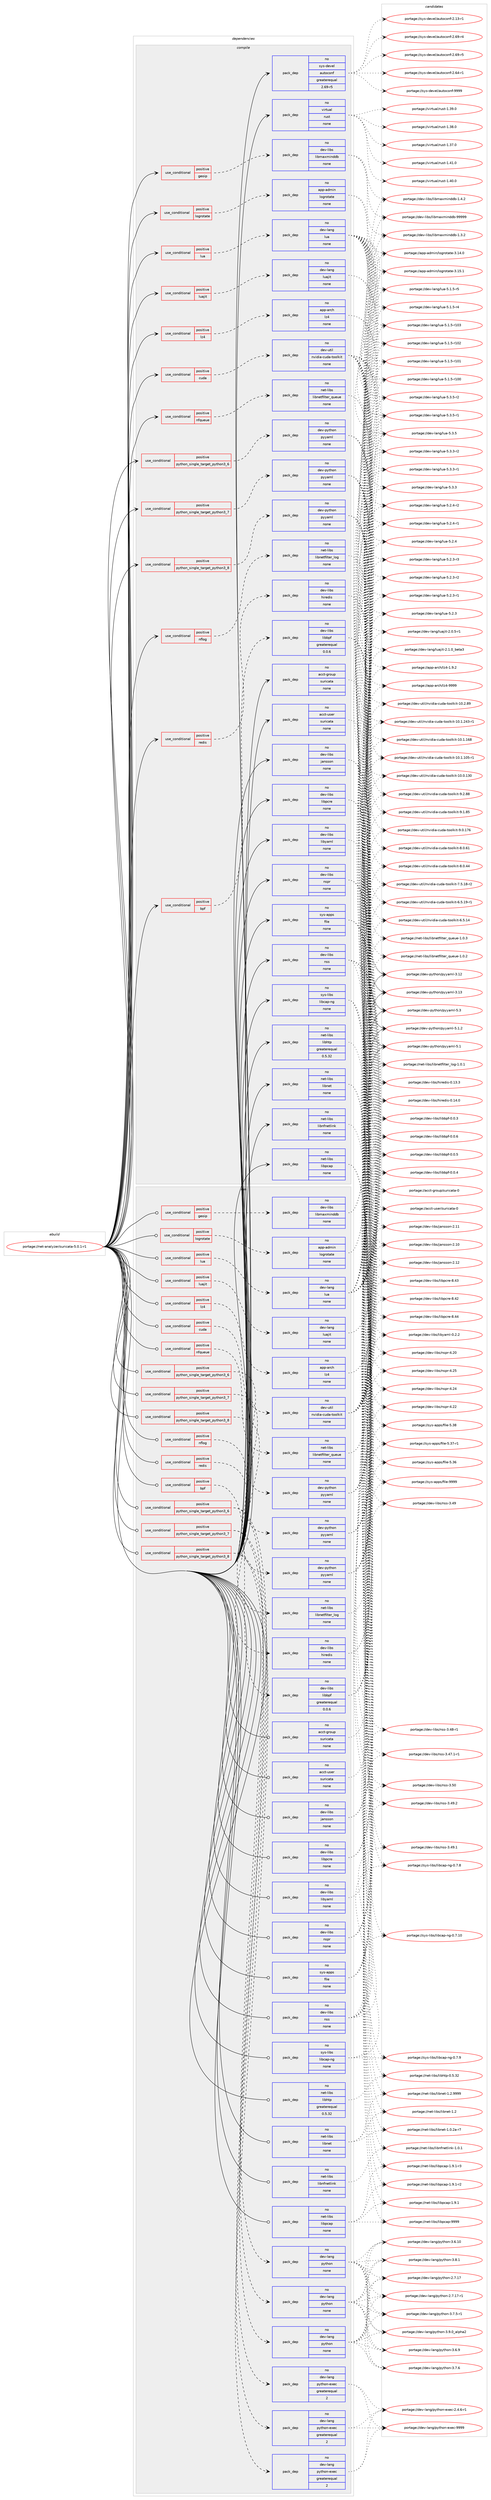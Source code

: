 digraph prolog {

# *************
# Graph options
# *************

newrank=true;
concentrate=true;
compound=true;
graph [rankdir=LR,fontname=Helvetica,fontsize=10,ranksep=1.5];#, ranksep=2.5, nodesep=0.2];
edge  [arrowhead=vee];
node  [fontname=Helvetica,fontsize=10];

# **********
# The ebuild
# **********

subgraph cluster_leftcol {
color=gray;
rank=same;
label=<<i>ebuild</i>>;
id [label="portage://net-analyzer/suricata-5.0.1-r1", color=red, width=4, href="../net-analyzer/suricata-5.0.1-r1.svg"];
}

# ****************
# The dependencies
# ****************

subgraph cluster_midcol {
color=gray;
label=<<i>dependencies</i>>;
subgraph cluster_compile {
fillcolor="#eeeeee";
style=filled;
label=<<i>compile</i>>;
subgraph cond35099 {
dependency156200 [label=<<TABLE BORDER="0" CELLBORDER="1" CELLSPACING="0" CELLPADDING="4"><TR><TD ROWSPAN="3" CELLPADDING="10">use_conditional</TD></TR><TR><TD>positive</TD></TR><TR><TD>bpf</TD></TR></TABLE>>, shape=none, color=red];
subgraph pack118574 {
dependency156201 [label=<<TABLE BORDER="0" CELLBORDER="1" CELLSPACING="0" CELLPADDING="4" WIDTH="220"><TR><TD ROWSPAN="6" CELLPADDING="30">pack_dep</TD></TR><TR><TD WIDTH="110">no</TD></TR><TR><TD>dev-libs</TD></TR><TR><TD>libbpf</TD></TR><TR><TD>greaterequal</TD></TR><TR><TD>0.0.6</TD></TR></TABLE>>, shape=none, color=blue];
}
dependency156200:e -> dependency156201:w [weight=20,style="dashed",arrowhead="vee"];
}
id:e -> dependency156200:w [weight=20,style="solid",arrowhead="vee"];
subgraph cond35100 {
dependency156202 [label=<<TABLE BORDER="0" CELLBORDER="1" CELLSPACING="0" CELLPADDING="4"><TR><TD ROWSPAN="3" CELLPADDING="10">use_conditional</TD></TR><TR><TD>positive</TD></TR><TR><TD>cuda</TD></TR></TABLE>>, shape=none, color=red];
subgraph pack118575 {
dependency156203 [label=<<TABLE BORDER="0" CELLBORDER="1" CELLSPACING="0" CELLPADDING="4" WIDTH="220"><TR><TD ROWSPAN="6" CELLPADDING="30">pack_dep</TD></TR><TR><TD WIDTH="110">no</TD></TR><TR><TD>dev-util</TD></TR><TR><TD>nvidia-cuda-toolkit</TD></TR><TR><TD>none</TD></TR><TR><TD></TD></TR></TABLE>>, shape=none, color=blue];
}
dependency156202:e -> dependency156203:w [weight=20,style="dashed",arrowhead="vee"];
}
id:e -> dependency156202:w [weight=20,style="solid",arrowhead="vee"];
subgraph cond35101 {
dependency156204 [label=<<TABLE BORDER="0" CELLBORDER="1" CELLSPACING="0" CELLPADDING="4"><TR><TD ROWSPAN="3" CELLPADDING="10">use_conditional</TD></TR><TR><TD>positive</TD></TR><TR><TD>geoip</TD></TR></TABLE>>, shape=none, color=red];
subgraph pack118576 {
dependency156205 [label=<<TABLE BORDER="0" CELLBORDER="1" CELLSPACING="0" CELLPADDING="4" WIDTH="220"><TR><TD ROWSPAN="6" CELLPADDING="30">pack_dep</TD></TR><TR><TD WIDTH="110">no</TD></TR><TR><TD>dev-libs</TD></TR><TR><TD>libmaxminddb</TD></TR><TR><TD>none</TD></TR><TR><TD></TD></TR></TABLE>>, shape=none, color=blue];
}
dependency156204:e -> dependency156205:w [weight=20,style="dashed",arrowhead="vee"];
}
id:e -> dependency156204:w [weight=20,style="solid",arrowhead="vee"];
subgraph cond35102 {
dependency156206 [label=<<TABLE BORDER="0" CELLBORDER="1" CELLSPACING="0" CELLPADDING="4"><TR><TD ROWSPAN="3" CELLPADDING="10">use_conditional</TD></TR><TR><TD>positive</TD></TR><TR><TD>logrotate</TD></TR></TABLE>>, shape=none, color=red];
subgraph pack118577 {
dependency156207 [label=<<TABLE BORDER="0" CELLBORDER="1" CELLSPACING="0" CELLPADDING="4" WIDTH="220"><TR><TD ROWSPAN="6" CELLPADDING="30">pack_dep</TD></TR><TR><TD WIDTH="110">no</TD></TR><TR><TD>app-admin</TD></TR><TR><TD>logrotate</TD></TR><TR><TD>none</TD></TR><TR><TD></TD></TR></TABLE>>, shape=none, color=blue];
}
dependency156206:e -> dependency156207:w [weight=20,style="dashed",arrowhead="vee"];
}
id:e -> dependency156206:w [weight=20,style="solid",arrowhead="vee"];
subgraph cond35103 {
dependency156208 [label=<<TABLE BORDER="0" CELLBORDER="1" CELLSPACING="0" CELLPADDING="4"><TR><TD ROWSPAN="3" CELLPADDING="10">use_conditional</TD></TR><TR><TD>positive</TD></TR><TR><TD>lua</TD></TR></TABLE>>, shape=none, color=red];
subgraph pack118578 {
dependency156209 [label=<<TABLE BORDER="0" CELLBORDER="1" CELLSPACING="0" CELLPADDING="4" WIDTH="220"><TR><TD ROWSPAN="6" CELLPADDING="30">pack_dep</TD></TR><TR><TD WIDTH="110">no</TD></TR><TR><TD>dev-lang</TD></TR><TR><TD>lua</TD></TR><TR><TD>none</TD></TR><TR><TD></TD></TR></TABLE>>, shape=none, color=blue];
}
dependency156208:e -> dependency156209:w [weight=20,style="dashed",arrowhead="vee"];
}
id:e -> dependency156208:w [weight=20,style="solid",arrowhead="vee"];
subgraph cond35104 {
dependency156210 [label=<<TABLE BORDER="0" CELLBORDER="1" CELLSPACING="0" CELLPADDING="4"><TR><TD ROWSPAN="3" CELLPADDING="10">use_conditional</TD></TR><TR><TD>positive</TD></TR><TR><TD>luajit</TD></TR></TABLE>>, shape=none, color=red];
subgraph pack118579 {
dependency156211 [label=<<TABLE BORDER="0" CELLBORDER="1" CELLSPACING="0" CELLPADDING="4" WIDTH="220"><TR><TD ROWSPAN="6" CELLPADDING="30">pack_dep</TD></TR><TR><TD WIDTH="110">no</TD></TR><TR><TD>dev-lang</TD></TR><TR><TD>luajit</TD></TR><TR><TD>none</TD></TR><TR><TD></TD></TR></TABLE>>, shape=none, color=blue];
}
dependency156210:e -> dependency156211:w [weight=20,style="dashed",arrowhead="vee"];
}
id:e -> dependency156210:w [weight=20,style="solid",arrowhead="vee"];
subgraph cond35105 {
dependency156212 [label=<<TABLE BORDER="0" CELLBORDER="1" CELLSPACING="0" CELLPADDING="4"><TR><TD ROWSPAN="3" CELLPADDING="10">use_conditional</TD></TR><TR><TD>positive</TD></TR><TR><TD>lz4</TD></TR></TABLE>>, shape=none, color=red];
subgraph pack118580 {
dependency156213 [label=<<TABLE BORDER="0" CELLBORDER="1" CELLSPACING="0" CELLPADDING="4" WIDTH="220"><TR><TD ROWSPAN="6" CELLPADDING="30">pack_dep</TD></TR><TR><TD WIDTH="110">no</TD></TR><TR><TD>app-arch</TD></TR><TR><TD>lz4</TD></TR><TR><TD>none</TD></TR><TR><TD></TD></TR></TABLE>>, shape=none, color=blue];
}
dependency156212:e -> dependency156213:w [weight=20,style="dashed",arrowhead="vee"];
}
id:e -> dependency156212:w [weight=20,style="solid",arrowhead="vee"];
subgraph cond35106 {
dependency156214 [label=<<TABLE BORDER="0" CELLBORDER="1" CELLSPACING="0" CELLPADDING="4"><TR><TD ROWSPAN="3" CELLPADDING="10">use_conditional</TD></TR><TR><TD>positive</TD></TR><TR><TD>nflog</TD></TR></TABLE>>, shape=none, color=red];
subgraph pack118581 {
dependency156215 [label=<<TABLE BORDER="0" CELLBORDER="1" CELLSPACING="0" CELLPADDING="4" WIDTH="220"><TR><TD ROWSPAN="6" CELLPADDING="30">pack_dep</TD></TR><TR><TD WIDTH="110">no</TD></TR><TR><TD>net-libs</TD></TR><TR><TD>libnetfilter_log</TD></TR><TR><TD>none</TD></TR><TR><TD></TD></TR></TABLE>>, shape=none, color=blue];
}
dependency156214:e -> dependency156215:w [weight=20,style="dashed",arrowhead="vee"];
}
id:e -> dependency156214:w [weight=20,style="solid",arrowhead="vee"];
subgraph cond35107 {
dependency156216 [label=<<TABLE BORDER="0" CELLBORDER="1" CELLSPACING="0" CELLPADDING="4"><TR><TD ROWSPAN="3" CELLPADDING="10">use_conditional</TD></TR><TR><TD>positive</TD></TR><TR><TD>nfqueue</TD></TR></TABLE>>, shape=none, color=red];
subgraph pack118582 {
dependency156217 [label=<<TABLE BORDER="0" CELLBORDER="1" CELLSPACING="0" CELLPADDING="4" WIDTH="220"><TR><TD ROWSPAN="6" CELLPADDING="30">pack_dep</TD></TR><TR><TD WIDTH="110">no</TD></TR><TR><TD>net-libs</TD></TR><TR><TD>libnetfilter_queue</TD></TR><TR><TD>none</TD></TR><TR><TD></TD></TR></TABLE>>, shape=none, color=blue];
}
dependency156216:e -> dependency156217:w [weight=20,style="dashed",arrowhead="vee"];
}
id:e -> dependency156216:w [weight=20,style="solid",arrowhead="vee"];
subgraph cond35108 {
dependency156218 [label=<<TABLE BORDER="0" CELLBORDER="1" CELLSPACING="0" CELLPADDING="4"><TR><TD ROWSPAN="3" CELLPADDING="10">use_conditional</TD></TR><TR><TD>positive</TD></TR><TR><TD>python_single_target_python3_6</TD></TR></TABLE>>, shape=none, color=red];
subgraph pack118583 {
dependency156219 [label=<<TABLE BORDER="0" CELLBORDER="1" CELLSPACING="0" CELLPADDING="4" WIDTH="220"><TR><TD ROWSPAN="6" CELLPADDING="30">pack_dep</TD></TR><TR><TD WIDTH="110">no</TD></TR><TR><TD>dev-python</TD></TR><TR><TD>pyyaml</TD></TR><TR><TD>none</TD></TR><TR><TD></TD></TR></TABLE>>, shape=none, color=blue];
}
dependency156218:e -> dependency156219:w [weight=20,style="dashed",arrowhead="vee"];
}
id:e -> dependency156218:w [weight=20,style="solid",arrowhead="vee"];
subgraph cond35109 {
dependency156220 [label=<<TABLE BORDER="0" CELLBORDER="1" CELLSPACING="0" CELLPADDING="4"><TR><TD ROWSPAN="3" CELLPADDING="10">use_conditional</TD></TR><TR><TD>positive</TD></TR><TR><TD>python_single_target_python3_7</TD></TR></TABLE>>, shape=none, color=red];
subgraph pack118584 {
dependency156221 [label=<<TABLE BORDER="0" CELLBORDER="1" CELLSPACING="0" CELLPADDING="4" WIDTH="220"><TR><TD ROWSPAN="6" CELLPADDING="30">pack_dep</TD></TR><TR><TD WIDTH="110">no</TD></TR><TR><TD>dev-python</TD></TR><TR><TD>pyyaml</TD></TR><TR><TD>none</TD></TR><TR><TD></TD></TR></TABLE>>, shape=none, color=blue];
}
dependency156220:e -> dependency156221:w [weight=20,style="dashed",arrowhead="vee"];
}
id:e -> dependency156220:w [weight=20,style="solid",arrowhead="vee"];
subgraph cond35110 {
dependency156222 [label=<<TABLE BORDER="0" CELLBORDER="1" CELLSPACING="0" CELLPADDING="4"><TR><TD ROWSPAN="3" CELLPADDING="10">use_conditional</TD></TR><TR><TD>positive</TD></TR><TR><TD>python_single_target_python3_8</TD></TR></TABLE>>, shape=none, color=red];
subgraph pack118585 {
dependency156223 [label=<<TABLE BORDER="0" CELLBORDER="1" CELLSPACING="0" CELLPADDING="4" WIDTH="220"><TR><TD ROWSPAN="6" CELLPADDING="30">pack_dep</TD></TR><TR><TD WIDTH="110">no</TD></TR><TR><TD>dev-python</TD></TR><TR><TD>pyyaml</TD></TR><TR><TD>none</TD></TR><TR><TD></TD></TR></TABLE>>, shape=none, color=blue];
}
dependency156222:e -> dependency156223:w [weight=20,style="dashed",arrowhead="vee"];
}
id:e -> dependency156222:w [weight=20,style="solid",arrowhead="vee"];
subgraph cond35111 {
dependency156224 [label=<<TABLE BORDER="0" CELLBORDER="1" CELLSPACING="0" CELLPADDING="4"><TR><TD ROWSPAN="3" CELLPADDING="10">use_conditional</TD></TR><TR><TD>positive</TD></TR><TR><TD>redis</TD></TR></TABLE>>, shape=none, color=red];
subgraph pack118586 {
dependency156225 [label=<<TABLE BORDER="0" CELLBORDER="1" CELLSPACING="0" CELLPADDING="4" WIDTH="220"><TR><TD ROWSPAN="6" CELLPADDING="30">pack_dep</TD></TR><TR><TD WIDTH="110">no</TD></TR><TR><TD>dev-libs</TD></TR><TR><TD>hiredis</TD></TR><TR><TD>none</TD></TR><TR><TD></TD></TR></TABLE>>, shape=none, color=blue];
}
dependency156224:e -> dependency156225:w [weight=20,style="dashed",arrowhead="vee"];
}
id:e -> dependency156224:w [weight=20,style="solid",arrowhead="vee"];
subgraph pack118587 {
dependency156226 [label=<<TABLE BORDER="0" CELLBORDER="1" CELLSPACING="0" CELLPADDING="4" WIDTH="220"><TR><TD ROWSPAN="6" CELLPADDING="30">pack_dep</TD></TR><TR><TD WIDTH="110">no</TD></TR><TR><TD>acct-group</TD></TR><TR><TD>suricata</TD></TR><TR><TD>none</TD></TR><TR><TD></TD></TR></TABLE>>, shape=none, color=blue];
}
id:e -> dependency156226:w [weight=20,style="solid",arrowhead="vee"];
subgraph pack118588 {
dependency156227 [label=<<TABLE BORDER="0" CELLBORDER="1" CELLSPACING="0" CELLPADDING="4" WIDTH="220"><TR><TD ROWSPAN="6" CELLPADDING="30">pack_dep</TD></TR><TR><TD WIDTH="110">no</TD></TR><TR><TD>acct-user</TD></TR><TR><TD>suricata</TD></TR><TR><TD>none</TD></TR><TR><TD></TD></TR></TABLE>>, shape=none, color=blue];
}
id:e -> dependency156227:w [weight=20,style="solid",arrowhead="vee"];
subgraph pack118589 {
dependency156228 [label=<<TABLE BORDER="0" CELLBORDER="1" CELLSPACING="0" CELLPADDING="4" WIDTH="220"><TR><TD ROWSPAN="6" CELLPADDING="30">pack_dep</TD></TR><TR><TD WIDTH="110">no</TD></TR><TR><TD>dev-libs</TD></TR><TR><TD>jansson</TD></TR><TR><TD>none</TD></TR><TR><TD></TD></TR></TABLE>>, shape=none, color=blue];
}
id:e -> dependency156228:w [weight=20,style="solid",arrowhead="vee"];
subgraph pack118590 {
dependency156229 [label=<<TABLE BORDER="0" CELLBORDER="1" CELLSPACING="0" CELLPADDING="4" WIDTH="220"><TR><TD ROWSPAN="6" CELLPADDING="30">pack_dep</TD></TR><TR><TD WIDTH="110">no</TD></TR><TR><TD>dev-libs</TD></TR><TR><TD>libpcre</TD></TR><TR><TD>none</TD></TR><TR><TD></TD></TR></TABLE>>, shape=none, color=blue];
}
id:e -> dependency156229:w [weight=20,style="solid",arrowhead="vee"];
subgraph pack118591 {
dependency156230 [label=<<TABLE BORDER="0" CELLBORDER="1" CELLSPACING="0" CELLPADDING="4" WIDTH="220"><TR><TD ROWSPAN="6" CELLPADDING="30">pack_dep</TD></TR><TR><TD WIDTH="110">no</TD></TR><TR><TD>dev-libs</TD></TR><TR><TD>libyaml</TD></TR><TR><TD>none</TD></TR><TR><TD></TD></TR></TABLE>>, shape=none, color=blue];
}
id:e -> dependency156230:w [weight=20,style="solid",arrowhead="vee"];
subgraph pack118592 {
dependency156231 [label=<<TABLE BORDER="0" CELLBORDER="1" CELLSPACING="0" CELLPADDING="4" WIDTH="220"><TR><TD ROWSPAN="6" CELLPADDING="30">pack_dep</TD></TR><TR><TD WIDTH="110">no</TD></TR><TR><TD>dev-libs</TD></TR><TR><TD>nspr</TD></TR><TR><TD>none</TD></TR><TR><TD></TD></TR></TABLE>>, shape=none, color=blue];
}
id:e -> dependency156231:w [weight=20,style="solid",arrowhead="vee"];
subgraph pack118593 {
dependency156232 [label=<<TABLE BORDER="0" CELLBORDER="1" CELLSPACING="0" CELLPADDING="4" WIDTH="220"><TR><TD ROWSPAN="6" CELLPADDING="30">pack_dep</TD></TR><TR><TD WIDTH="110">no</TD></TR><TR><TD>dev-libs</TD></TR><TR><TD>nss</TD></TR><TR><TD>none</TD></TR><TR><TD></TD></TR></TABLE>>, shape=none, color=blue];
}
id:e -> dependency156232:w [weight=20,style="solid",arrowhead="vee"];
subgraph pack118594 {
dependency156233 [label=<<TABLE BORDER="0" CELLBORDER="1" CELLSPACING="0" CELLPADDING="4" WIDTH="220"><TR><TD ROWSPAN="6" CELLPADDING="30">pack_dep</TD></TR><TR><TD WIDTH="110">no</TD></TR><TR><TD>net-libs</TD></TR><TR><TD>libhtp</TD></TR><TR><TD>greaterequal</TD></TR><TR><TD>0.5.32</TD></TR></TABLE>>, shape=none, color=blue];
}
id:e -> dependency156233:w [weight=20,style="solid",arrowhead="vee"];
subgraph pack118595 {
dependency156234 [label=<<TABLE BORDER="0" CELLBORDER="1" CELLSPACING="0" CELLPADDING="4" WIDTH="220"><TR><TD ROWSPAN="6" CELLPADDING="30">pack_dep</TD></TR><TR><TD WIDTH="110">no</TD></TR><TR><TD>net-libs</TD></TR><TR><TD>libnet</TD></TR><TR><TD>none</TD></TR><TR><TD></TD></TR></TABLE>>, shape=none, color=blue];
}
id:e -> dependency156234:w [weight=20,style="solid",arrowhead="vee"];
subgraph pack118596 {
dependency156235 [label=<<TABLE BORDER="0" CELLBORDER="1" CELLSPACING="0" CELLPADDING="4" WIDTH="220"><TR><TD ROWSPAN="6" CELLPADDING="30">pack_dep</TD></TR><TR><TD WIDTH="110">no</TD></TR><TR><TD>net-libs</TD></TR><TR><TD>libnfnetlink</TD></TR><TR><TD>none</TD></TR><TR><TD></TD></TR></TABLE>>, shape=none, color=blue];
}
id:e -> dependency156235:w [weight=20,style="solid",arrowhead="vee"];
subgraph pack118597 {
dependency156236 [label=<<TABLE BORDER="0" CELLBORDER="1" CELLSPACING="0" CELLPADDING="4" WIDTH="220"><TR><TD ROWSPAN="6" CELLPADDING="30">pack_dep</TD></TR><TR><TD WIDTH="110">no</TD></TR><TR><TD>net-libs</TD></TR><TR><TD>libpcap</TD></TR><TR><TD>none</TD></TR><TR><TD></TD></TR></TABLE>>, shape=none, color=blue];
}
id:e -> dependency156236:w [weight=20,style="solid",arrowhead="vee"];
subgraph pack118598 {
dependency156237 [label=<<TABLE BORDER="0" CELLBORDER="1" CELLSPACING="0" CELLPADDING="4" WIDTH="220"><TR><TD ROWSPAN="6" CELLPADDING="30">pack_dep</TD></TR><TR><TD WIDTH="110">no</TD></TR><TR><TD>sys-apps</TD></TR><TR><TD>file</TD></TR><TR><TD>none</TD></TR><TR><TD></TD></TR></TABLE>>, shape=none, color=blue];
}
id:e -> dependency156237:w [weight=20,style="solid",arrowhead="vee"];
subgraph pack118599 {
dependency156238 [label=<<TABLE BORDER="0" CELLBORDER="1" CELLSPACING="0" CELLPADDING="4" WIDTH="220"><TR><TD ROWSPAN="6" CELLPADDING="30">pack_dep</TD></TR><TR><TD WIDTH="110">no</TD></TR><TR><TD>sys-devel</TD></TR><TR><TD>autoconf</TD></TR><TR><TD>greaterequal</TD></TR><TR><TD>2.69-r5</TD></TR></TABLE>>, shape=none, color=blue];
}
id:e -> dependency156238:w [weight=20,style="solid",arrowhead="vee"];
subgraph pack118600 {
dependency156239 [label=<<TABLE BORDER="0" CELLBORDER="1" CELLSPACING="0" CELLPADDING="4" WIDTH="220"><TR><TD ROWSPAN="6" CELLPADDING="30">pack_dep</TD></TR><TR><TD WIDTH="110">no</TD></TR><TR><TD>sys-libs</TD></TR><TR><TD>libcap-ng</TD></TR><TR><TD>none</TD></TR><TR><TD></TD></TR></TABLE>>, shape=none, color=blue];
}
id:e -> dependency156239:w [weight=20,style="solid",arrowhead="vee"];
subgraph pack118601 {
dependency156240 [label=<<TABLE BORDER="0" CELLBORDER="1" CELLSPACING="0" CELLPADDING="4" WIDTH="220"><TR><TD ROWSPAN="6" CELLPADDING="30">pack_dep</TD></TR><TR><TD WIDTH="110">no</TD></TR><TR><TD>virtual</TD></TR><TR><TD>rust</TD></TR><TR><TD>none</TD></TR><TR><TD></TD></TR></TABLE>>, shape=none, color=blue];
}
id:e -> dependency156240:w [weight=20,style="solid",arrowhead="vee"];
}
subgraph cluster_compileandrun {
fillcolor="#eeeeee";
style=filled;
label=<<i>compile and run</i>>;
}
subgraph cluster_run {
fillcolor="#eeeeee";
style=filled;
label=<<i>run</i>>;
subgraph cond35112 {
dependency156241 [label=<<TABLE BORDER="0" CELLBORDER="1" CELLSPACING="0" CELLPADDING="4"><TR><TD ROWSPAN="3" CELLPADDING="10">use_conditional</TD></TR><TR><TD>positive</TD></TR><TR><TD>bpf</TD></TR></TABLE>>, shape=none, color=red];
subgraph pack118602 {
dependency156242 [label=<<TABLE BORDER="0" CELLBORDER="1" CELLSPACING="0" CELLPADDING="4" WIDTH="220"><TR><TD ROWSPAN="6" CELLPADDING="30">pack_dep</TD></TR><TR><TD WIDTH="110">no</TD></TR><TR><TD>dev-libs</TD></TR><TR><TD>libbpf</TD></TR><TR><TD>greaterequal</TD></TR><TR><TD>0.0.6</TD></TR></TABLE>>, shape=none, color=blue];
}
dependency156241:e -> dependency156242:w [weight=20,style="dashed",arrowhead="vee"];
}
id:e -> dependency156241:w [weight=20,style="solid",arrowhead="odot"];
subgraph cond35113 {
dependency156243 [label=<<TABLE BORDER="0" CELLBORDER="1" CELLSPACING="0" CELLPADDING="4"><TR><TD ROWSPAN="3" CELLPADDING="10">use_conditional</TD></TR><TR><TD>positive</TD></TR><TR><TD>cuda</TD></TR></TABLE>>, shape=none, color=red];
subgraph pack118603 {
dependency156244 [label=<<TABLE BORDER="0" CELLBORDER="1" CELLSPACING="0" CELLPADDING="4" WIDTH="220"><TR><TD ROWSPAN="6" CELLPADDING="30">pack_dep</TD></TR><TR><TD WIDTH="110">no</TD></TR><TR><TD>dev-util</TD></TR><TR><TD>nvidia-cuda-toolkit</TD></TR><TR><TD>none</TD></TR><TR><TD></TD></TR></TABLE>>, shape=none, color=blue];
}
dependency156243:e -> dependency156244:w [weight=20,style="dashed",arrowhead="vee"];
}
id:e -> dependency156243:w [weight=20,style="solid",arrowhead="odot"];
subgraph cond35114 {
dependency156245 [label=<<TABLE BORDER="0" CELLBORDER="1" CELLSPACING="0" CELLPADDING="4"><TR><TD ROWSPAN="3" CELLPADDING="10">use_conditional</TD></TR><TR><TD>positive</TD></TR><TR><TD>geoip</TD></TR></TABLE>>, shape=none, color=red];
subgraph pack118604 {
dependency156246 [label=<<TABLE BORDER="0" CELLBORDER="1" CELLSPACING="0" CELLPADDING="4" WIDTH="220"><TR><TD ROWSPAN="6" CELLPADDING="30">pack_dep</TD></TR><TR><TD WIDTH="110">no</TD></TR><TR><TD>dev-libs</TD></TR><TR><TD>libmaxminddb</TD></TR><TR><TD>none</TD></TR><TR><TD></TD></TR></TABLE>>, shape=none, color=blue];
}
dependency156245:e -> dependency156246:w [weight=20,style="dashed",arrowhead="vee"];
}
id:e -> dependency156245:w [weight=20,style="solid",arrowhead="odot"];
subgraph cond35115 {
dependency156247 [label=<<TABLE BORDER="0" CELLBORDER="1" CELLSPACING="0" CELLPADDING="4"><TR><TD ROWSPAN="3" CELLPADDING="10">use_conditional</TD></TR><TR><TD>positive</TD></TR><TR><TD>logrotate</TD></TR></TABLE>>, shape=none, color=red];
subgraph pack118605 {
dependency156248 [label=<<TABLE BORDER="0" CELLBORDER="1" CELLSPACING="0" CELLPADDING="4" WIDTH="220"><TR><TD ROWSPAN="6" CELLPADDING="30">pack_dep</TD></TR><TR><TD WIDTH="110">no</TD></TR><TR><TD>app-admin</TD></TR><TR><TD>logrotate</TD></TR><TR><TD>none</TD></TR><TR><TD></TD></TR></TABLE>>, shape=none, color=blue];
}
dependency156247:e -> dependency156248:w [weight=20,style="dashed",arrowhead="vee"];
}
id:e -> dependency156247:w [weight=20,style="solid",arrowhead="odot"];
subgraph cond35116 {
dependency156249 [label=<<TABLE BORDER="0" CELLBORDER="1" CELLSPACING="0" CELLPADDING="4"><TR><TD ROWSPAN="3" CELLPADDING="10">use_conditional</TD></TR><TR><TD>positive</TD></TR><TR><TD>lua</TD></TR></TABLE>>, shape=none, color=red];
subgraph pack118606 {
dependency156250 [label=<<TABLE BORDER="0" CELLBORDER="1" CELLSPACING="0" CELLPADDING="4" WIDTH="220"><TR><TD ROWSPAN="6" CELLPADDING="30">pack_dep</TD></TR><TR><TD WIDTH="110">no</TD></TR><TR><TD>dev-lang</TD></TR><TR><TD>lua</TD></TR><TR><TD>none</TD></TR><TR><TD></TD></TR></TABLE>>, shape=none, color=blue];
}
dependency156249:e -> dependency156250:w [weight=20,style="dashed",arrowhead="vee"];
}
id:e -> dependency156249:w [weight=20,style="solid",arrowhead="odot"];
subgraph cond35117 {
dependency156251 [label=<<TABLE BORDER="0" CELLBORDER="1" CELLSPACING="0" CELLPADDING="4"><TR><TD ROWSPAN="3" CELLPADDING="10">use_conditional</TD></TR><TR><TD>positive</TD></TR><TR><TD>luajit</TD></TR></TABLE>>, shape=none, color=red];
subgraph pack118607 {
dependency156252 [label=<<TABLE BORDER="0" CELLBORDER="1" CELLSPACING="0" CELLPADDING="4" WIDTH="220"><TR><TD ROWSPAN="6" CELLPADDING="30">pack_dep</TD></TR><TR><TD WIDTH="110">no</TD></TR><TR><TD>dev-lang</TD></TR><TR><TD>luajit</TD></TR><TR><TD>none</TD></TR><TR><TD></TD></TR></TABLE>>, shape=none, color=blue];
}
dependency156251:e -> dependency156252:w [weight=20,style="dashed",arrowhead="vee"];
}
id:e -> dependency156251:w [weight=20,style="solid",arrowhead="odot"];
subgraph cond35118 {
dependency156253 [label=<<TABLE BORDER="0" CELLBORDER="1" CELLSPACING="0" CELLPADDING="4"><TR><TD ROWSPAN="3" CELLPADDING="10">use_conditional</TD></TR><TR><TD>positive</TD></TR><TR><TD>lz4</TD></TR></TABLE>>, shape=none, color=red];
subgraph pack118608 {
dependency156254 [label=<<TABLE BORDER="0" CELLBORDER="1" CELLSPACING="0" CELLPADDING="4" WIDTH="220"><TR><TD ROWSPAN="6" CELLPADDING="30">pack_dep</TD></TR><TR><TD WIDTH="110">no</TD></TR><TR><TD>app-arch</TD></TR><TR><TD>lz4</TD></TR><TR><TD>none</TD></TR><TR><TD></TD></TR></TABLE>>, shape=none, color=blue];
}
dependency156253:e -> dependency156254:w [weight=20,style="dashed",arrowhead="vee"];
}
id:e -> dependency156253:w [weight=20,style="solid",arrowhead="odot"];
subgraph cond35119 {
dependency156255 [label=<<TABLE BORDER="0" CELLBORDER="1" CELLSPACING="0" CELLPADDING="4"><TR><TD ROWSPAN="3" CELLPADDING="10">use_conditional</TD></TR><TR><TD>positive</TD></TR><TR><TD>nflog</TD></TR></TABLE>>, shape=none, color=red];
subgraph pack118609 {
dependency156256 [label=<<TABLE BORDER="0" CELLBORDER="1" CELLSPACING="0" CELLPADDING="4" WIDTH="220"><TR><TD ROWSPAN="6" CELLPADDING="30">pack_dep</TD></TR><TR><TD WIDTH="110">no</TD></TR><TR><TD>net-libs</TD></TR><TR><TD>libnetfilter_log</TD></TR><TR><TD>none</TD></TR><TR><TD></TD></TR></TABLE>>, shape=none, color=blue];
}
dependency156255:e -> dependency156256:w [weight=20,style="dashed",arrowhead="vee"];
}
id:e -> dependency156255:w [weight=20,style="solid",arrowhead="odot"];
subgraph cond35120 {
dependency156257 [label=<<TABLE BORDER="0" CELLBORDER="1" CELLSPACING="0" CELLPADDING="4"><TR><TD ROWSPAN="3" CELLPADDING="10">use_conditional</TD></TR><TR><TD>positive</TD></TR><TR><TD>nfqueue</TD></TR></TABLE>>, shape=none, color=red];
subgraph pack118610 {
dependency156258 [label=<<TABLE BORDER="0" CELLBORDER="1" CELLSPACING="0" CELLPADDING="4" WIDTH="220"><TR><TD ROWSPAN="6" CELLPADDING="30">pack_dep</TD></TR><TR><TD WIDTH="110">no</TD></TR><TR><TD>net-libs</TD></TR><TR><TD>libnetfilter_queue</TD></TR><TR><TD>none</TD></TR><TR><TD></TD></TR></TABLE>>, shape=none, color=blue];
}
dependency156257:e -> dependency156258:w [weight=20,style="dashed",arrowhead="vee"];
}
id:e -> dependency156257:w [weight=20,style="solid",arrowhead="odot"];
subgraph cond35121 {
dependency156259 [label=<<TABLE BORDER="0" CELLBORDER="1" CELLSPACING="0" CELLPADDING="4"><TR><TD ROWSPAN="3" CELLPADDING="10">use_conditional</TD></TR><TR><TD>positive</TD></TR><TR><TD>python_single_target_python3_6</TD></TR></TABLE>>, shape=none, color=red];
subgraph pack118611 {
dependency156260 [label=<<TABLE BORDER="0" CELLBORDER="1" CELLSPACING="0" CELLPADDING="4" WIDTH="220"><TR><TD ROWSPAN="6" CELLPADDING="30">pack_dep</TD></TR><TR><TD WIDTH="110">no</TD></TR><TR><TD>dev-lang</TD></TR><TR><TD>python</TD></TR><TR><TD>none</TD></TR><TR><TD></TD></TR></TABLE>>, shape=none, color=blue];
}
dependency156259:e -> dependency156260:w [weight=20,style="dashed",arrowhead="vee"];
subgraph pack118612 {
dependency156261 [label=<<TABLE BORDER="0" CELLBORDER="1" CELLSPACING="0" CELLPADDING="4" WIDTH="220"><TR><TD ROWSPAN="6" CELLPADDING="30">pack_dep</TD></TR><TR><TD WIDTH="110">no</TD></TR><TR><TD>dev-lang</TD></TR><TR><TD>python-exec</TD></TR><TR><TD>greaterequal</TD></TR><TR><TD>2</TD></TR></TABLE>>, shape=none, color=blue];
}
dependency156259:e -> dependency156261:w [weight=20,style="dashed",arrowhead="vee"];
}
id:e -> dependency156259:w [weight=20,style="solid",arrowhead="odot"];
subgraph cond35122 {
dependency156262 [label=<<TABLE BORDER="0" CELLBORDER="1" CELLSPACING="0" CELLPADDING="4"><TR><TD ROWSPAN="3" CELLPADDING="10">use_conditional</TD></TR><TR><TD>positive</TD></TR><TR><TD>python_single_target_python3_6</TD></TR></TABLE>>, shape=none, color=red];
subgraph pack118613 {
dependency156263 [label=<<TABLE BORDER="0" CELLBORDER="1" CELLSPACING="0" CELLPADDING="4" WIDTH="220"><TR><TD ROWSPAN="6" CELLPADDING="30">pack_dep</TD></TR><TR><TD WIDTH="110">no</TD></TR><TR><TD>dev-python</TD></TR><TR><TD>pyyaml</TD></TR><TR><TD>none</TD></TR><TR><TD></TD></TR></TABLE>>, shape=none, color=blue];
}
dependency156262:e -> dependency156263:w [weight=20,style="dashed",arrowhead="vee"];
}
id:e -> dependency156262:w [weight=20,style="solid",arrowhead="odot"];
subgraph cond35123 {
dependency156264 [label=<<TABLE BORDER="0" CELLBORDER="1" CELLSPACING="0" CELLPADDING="4"><TR><TD ROWSPAN="3" CELLPADDING="10">use_conditional</TD></TR><TR><TD>positive</TD></TR><TR><TD>python_single_target_python3_7</TD></TR></TABLE>>, shape=none, color=red];
subgraph pack118614 {
dependency156265 [label=<<TABLE BORDER="0" CELLBORDER="1" CELLSPACING="0" CELLPADDING="4" WIDTH="220"><TR><TD ROWSPAN="6" CELLPADDING="30">pack_dep</TD></TR><TR><TD WIDTH="110">no</TD></TR><TR><TD>dev-lang</TD></TR><TR><TD>python</TD></TR><TR><TD>none</TD></TR><TR><TD></TD></TR></TABLE>>, shape=none, color=blue];
}
dependency156264:e -> dependency156265:w [weight=20,style="dashed",arrowhead="vee"];
subgraph pack118615 {
dependency156266 [label=<<TABLE BORDER="0" CELLBORDER="1" CELLSPACING="0" CELLPADDING="4" WIDTH="220"><TR><TD ROWSPAN="6" CELLPADDING="30">pack_dep</TD></TR><TR><TD WIDTH="110">no</TD></TR><TR><TD>dev-lang</TD></TR><TR><TD>python-exec</TD></TR><TR><TD>greaterequal</TD></TR><TR><TD>2</TD></TR></TABLE>>, shape=none, color=blue];
}
dependency156264:e -> dependency156266:w [weight=20,style="dashed",arrowhead="vee"];
}
id:e -> dependency156264:w [weight=20,style="solid",arrowhead="odot"];
subgraph cond35124 {
dependency156267 [label=<<TABLE BORDER="0" CELLBORDER="1" CELLSPACING="0" CELLPADDING="4"><TR><TD ROWSPAN="3" CELLPADDING="10">use_conditional</TD></TR><TR><TD>positive</TD></TR><TR><TD>python_single_target_python3_7</TD></TR></TABLE>>, shape=none, color=red];
subgraph pack118616 {
dependency156268 [label=<<TABLE BORDER="0" CELLBORDER="1" CELLSPACING="0" CELLPADDING="4" WIDTH="220"><TR><TD ROWSPAN="6" CELLPADDING="30">pack_dep</TD></TR><TR><TD WIDTH="110">no</TD></TR><TR><TD>dev-python</TD></TR><TR><TD>pyyaml</TD></TR><TR><TD>none</TD></TR><TR><TD></TD></TR></TABLE>>, shape=none, color=blue];
}
dependency156267:e -> dependency156268:w [weight=20,style="dashed",arrowhead="vee"];
}
id:e -> dependency156267:w [weight=20,style="solid",arrowhead="odot"];
subgraph cond35125 {
dependency156269 [label=<<TABLE BORDER="0" CELLBORDER="1" CELLSPACING="0" CELLPADDING="4"><TR><TD ROWSPAN="3" CELLPADDING="10">use_conditional</TD></TR><TR><TD>positive</TD></TR><TR><TD>python_single_target_python3_8</TD></TR></TABLE>>, shape=none, color=red];
subgraph pack118617 {
dependency156270 [label=<<TABLE BORDER="0" CELLBORDER="1" CELLSPACING="0" CELLPADDING="4" WIDTH="220"><TR><TD ROWSPAN="6" CELLPADDING="30">pack_dep</TD></TR><TR><TD WIDTH="110">no</TD></TR><TR><TD>dev-lang</TD></TR><TR><TD>python</TD></TR><TR><TD>none</TD></TR><TR><TD></TD></TR></TABLE>>, shape=none, color=blue];
}
dependency156269:e -> dependency156270:w [weight=20,style="dashed",arrowhead="vee"];
subgraph pack118618 {
dependency156271 [label=<<TABLE BORDER="0" CELLBORDER="1" CELLSPACING="0" CELLPADDING="4" WIDTH="220"><TR><TD ROWSPAN="6" CELLPADDING="30">pack_dep</TD></TR><TR><TD WIDTH="110">no</TD></TR><TR><TD>dev-lang</TD></TR><TR><TD>python-exec</TD></TR><TR><TD>greaterequal</TD></TR><TR><TD>2</TD></TR></TABLE>>, shape=none, color=blue];
}
dependency156269:e -> dependency156271:w [weight=20,style="dashed",arrowhead="vee"];
}
id:e -> dependency156269:w [weight=20,style="solid",arrowhead="odot"];
subgraph cond35126 {
dependency156272 [label=<<TABLE BORDER="0" CELLBORDER="1" CELLSPACING="0" CELLPADDING="4"><TR><TD ROWSPAN="3" CELLPADDING="10">use_conditional</TD></TR><TR><TD>positive</TD></TR><TR><TD>python_single_target_python3_8</TD></TR></TABLE>>, shape=none, color=red];
subgraph pack118619 {
dependency156273 [label=<<TABLE BORDER="0" CELLBORDER="1" CELLSPACING="0" CELLPADDING="4" WIDTH="220"><TR><TD ROWSPAN="6" CELLPADDING="30">pack_dep</TD></TR><TR><TD WIDTH="110">no</TD></TR><TR><TD>dev-python</TD></TR><TR><TD>pyyaml</TD></TR><TR><TD>none</TD></TR><TR><TD></TD></TR></TABLE>>, shape=none, color=blue];
}
dependency156272:e -> dependency156273:w [weight=20,style="dashed",arrowhead="vee"];
}
id:e -> dependency156272:w [weight=20,style="solid",arrowhead="odot"];
subgraph cond35127 {
dependency156274 [label=<<TABLE BORDER="0" CELLBORDER="1" CELLSPACING="0" CELLPADDING="4"><TR><TD ROWSPAN="3" CELLPADDING="10">use_conditional</TD></TR><TR><TD>positive</TD></TR><TR><TD>redis</TD></TR></TABLE>>, shape=none, color=red];
subgraph pack118620 {
dependency156275 [label=<<TABLE BORDER="0" CELLBORDER="1" CELLSPACING="0" CELLPADDING="4" WIDTH="220"><TR><TD ROWSPAN="6" CELLPADDING="30">pack_dep</TD></TR><TR><TD WIDTH="110">no</TD></TR><TR><TD>dev-libs</TD></TR><TR><TD>hiredis</TD></TR><TR><TD>none</TD></TR><TR><TD></TD></TR></TABLE>>, shape=none, color=blue];
}
dependency156274:e -> dependency156275:w [weight=20,style="dashed",arrowhead="vee"];
}
id:e -> dependency156274:w [weight=20,style="solid",arrowhead="odot"];
subgraph pack118621 {
dependency156276 [label=<<TABLE BORDER="0" CELLBORDER="1" CELLSPACING="0" CELLPADDING="4" WIDTH="220"><TR><TD ROWSPAN="6" CELLPADDING="30">pack_dep</TD></TR><TR><TD WIDTH="110">no</TD></TR><TR><TD>acct-group</TD></TR><TR><TD>suricata</TD></TR><TR><TD>none</TD></TR><TR><TD></TD></TR></TABLE>>, shape=none, color=blue];
}
id:e -> dependency156276:w [weight=20,style="solid",arrowhead="odot"];
subgraph pack118622 {
dependency156277 [label=<<TABLE BORDER="0" CELLBORDER="1" CELLSPACING="0" CELLPADDING="4" WIDTH="220"><TR><TD ROWSPAN="6" CELLPADDING="30">pack_dep</TD></TR><TR><TD WIDTH="110">no</TD></TR><TR><TD>acct-user</TD></TR><TR><TD>suricata</TD></TR><TR><TD>none</TD></TR><TR><TD></TD></TR></TABLE>>, shape=none, color=blue];
}
id:e -> dependency156277:w [weight=20,style="solid",arrowhead="odot"];
subgraph pack118623 {
dependency156278 [label=<<TABLE BORDER="0" CELLBORDER="1" CELLSPACING="0" CELLPADDING="4" WIDTH="220"><TR><TD ROWSPAN="6" CELLPADDING="30">pack_dep</TD></TR><TR><TD WIDTH="110">no</TD></TR><TR><TD>dev-libs</TD></TR><TR><TD>jansson</TD></TR><TR><TD>none</TD></TR><TR><TD></TD></TR></TABLE>>, shape=none, color=blue];
}
id:e -> dependency156278:w [weight=20,style="solid",arrowhead="odot"];
subgraph pack118624 {
dependency156279 [label=<<TABLE BORDER="0" CELLBORDER="1" CELLSPACING="0" CELLPADDING="4" WIDTH="220"><TR><TD ROWSPAN="6" CELLPADDING="30">pack_dep</TD></TR><TR><TD WIDTH="110">no</TD></TR><TR><TD>dev-libs</TD></TR><TR><TD>libpcre</TD></TR><TR><TD>none</TD></TR><TR><TD></TD></TR></TABLE>>, shape=none, color=blue];
}
id:e -> dependency156279:w [weight=20,style="solid",arrowhead="odot"];
subgraph pack118625 {
dependency156280 [label=<<TABLE BORDER="0" CELLBORDER="1" CELLSPACING="0" CELLPADDING="4" WIDTH="220"><TR><TD ROWSPAN="6" CELLPADDING="30">pack_dep</TD></TR><TR><TD WIDTH="110">no</TD></TR><TR><TD>dev-libs</TD></TR><TR><TD>libyaml</TD></TR><TR><TD>none</TD></TR><TR><TD></TD></TR></TABLE>>, shape=none, color=blue];
}
id:e -> dependency156280:w [weight=20,style="solid",arrowhead="odot"];
subgraph pack118626 {
dependency156281 [label=<<TABLE BORDER="0" CELLBORDER="1" CELLSPACING="0" CELLPADDING="4" WIDTH="220"><TR><TD ROWSPAN="6" CELLPADDING="30">pack_dep</TD></TR><TR><TD WIDTH="110">no</TD></TR><TR><TD>dev-libs</TD></TR><TR><TD>nspr</TD></TR><TR><TD>none</TD></TR><TR><TD></TD></TR></TABLE>>, shape=none, color=blue];
}
id:e -> dependency156281:w [weight=20,style="solid",arrowhead="odot"];
subgraph pack118627 {
dependency156282 [label=<<TABLE BORDER="0" CELLBORDER="1" CELLSPACING="0" CELLPADDING="4" WIDTH="220"><TR><TD ROWSPAN="6" CELLPADDING="30">pack_dep</TD></TR><TR><TD WIDTH="110">no</TD></TR><TR><TD>dev-libs</TD></TR><TR><TD>nss</TD></TR><TR><TD>none</TD></TR><TR><TD></TD></TR></TABLE>>, shape=none, color=blue];
}
id:e -> dependency156282:w [weight=20,style="solid",arrowhead="odot"];
subgraph pack118628 {
dependency156283 [label=<<TABLE BORDER="0" CELLBORDER="1" CELLSPACING="0" CELLPADDING="4" WIDTH="220"><TR><TD ROWSPAN="6" CELLPADDING="30">pack_dep</TD></TR><TR><TD WIDTH="110">no</TD></TR><TR><TD>net-libs</TD></TR><TR><TD>libhtp</TD></TR><TR><TD>greaterequal</TD></TR><TR><TD>0.5.32</TD></TR></TABLE>>, shape=none, color=blue];
}
id:e -> dependency156283:w [weight=20,style="solid",arrowhead="odot"];
subgraph pack118629 {
dependency156284 [label=<<TABLE BORDER="0" CELLBORDER="1" CELLSPACING="0" CELLPADDING="4" WIDTH="220"><TR><TD ROWSPAN="6" CELLPADDING="30">pack_dep</TD></TR><TR><TD WIDTH="110">no</TD></TR><TR><TD>net-libs</TD></TR><TR><TD>libnet</TD></TR><TR><TD>none</TD></TR><TR><TD></TD></TR></TABLE>>, shape=none, color=blue];
}
id:e -> dependency156284:w [weight=20,style="solid",arrowhead="odot"];
subgraph pack118630 {
dependency156285 [label=<<TABLE BORDER="0" CELLBORDER="1" CELLSPACING="0" CELLPADDING="4" WIDTH="220"><TR><TD ROWSPAN="6" CELLPADDING="30">pack_dep</TD></TR><TR><TD WIDTH="110">no</TD></TR><TR><TD>net-libs</TD></TR><TR><TD>libnfnetlink</TD></TR><TR><TD>none</TD></TR><TR><TD></TD></TR></TABLE>>, shape=none, color=blue];
}
id:e -> dependency156285:w [weight=20,style="solid",arrowhead="odot"];
subgraph pack118631 {
dependency156286 [label=<<TABLE BORDER="0" CELLBORDER="1" CELLSPACING="0" CELLPADDING="4" WIDTH="220"><TR><TD ROWSPAN="6" CELLPADDING="30">pack_dep</TD></TR><TR><TD WIDTH="110">no</TD></TR><TR><TD>net-libs</TD></TR><TR><TD>libpcap</TD></TR><TR><TD>none</TD></TR><TR><TD></TD></TR></TABLE>>, shape=none, color=blue];
}
id:e -> dependency156286:w [weight=20,style="solid",arrowhead="odot"];
subgraph pack118632 {
dependency156287 [label=<<TABLE BORDER="0" CELLBORDER="1" CELLSPACING="0" CELLPADDING="4" WIDTH="220"><TR><TD ROWSPAN="6" CELLPADDING="30">pack_dep</TD></TR><TR><TD WIDTH="110">no</TD></TR><TR><TD>sys-apps</TD></TR><TR><TD>file</TD></TR><TR><TD>none</TD></TR><TR><TD></TD></TR></TABLE>>, shape=none, color=blue];
}
id:e -> dependency156287:w [weight=20,style="solid",arrowhead="odot"];
subgraph pack118633 {
dependency156288 [label=<<TABLE BORDER="0" CELLBORDER="1" CELLSPACING="0" CELLPADDING="4" WIDTH="220"><TR><TD ROWSPAN="6" CELLPADDING="30">pack_dep</TD></TR><TR><TD WIDTH="110">no</TD></TR><TR><TD>sys-libs</TD></TR><TR><TD>libcap-ng</TD></TR><TR><TD>none</TD></TR><TR><TD></TD></TR></TABLE>>, shape=none, color=blue];
}
id:e -> dependency156288:w [weight=20,style="solid",arrowhead="odot"];
}
}

# **************
# The candidates
# **************

subgraph cluster_choices {
rank=same;
color=gray;
label=<<i>candidates</i>>;

subgraph choice118574 {
color=black;
nodesep=1;
choice1001011184510810598115471081059898112102454846484654 [label="portage://dev-libs/libbpf-0.0.6", color=red, width=4,href="../dev-libs/libbpf-0.0.6.svg"];
choice1001011184510810598115471081059898112102454846484653 [label="portage://dev-libs/libbpf-0.0.5", color=red, width=4,href="../dev-libs/libbpf-0.0.5.svg"];
choice1001011184510810598115471081059898112102454846484652 [label="portage://dev-libs/libbpf-0.0.4", color=red, width=4,href="../dev-libs/libbpf-0.0.4.svg"];
choice1001011184510810598115471081059898112102454846484651 [label="portage://dev-libs/libbpf-0.0.3", color=red, width=4,href="../dev-libs/libbpf-0.0.3.svg"];
dependency156201:e -> choice1001011184510810598115471081059898112102454846484654:w [style=dotted,weight="100"];
dependency156201:e -> choice1001011184510810598115471081059898112102454846484653:w [style=dotted,weight="100"];
dependency156201:e -> choice1001011184510810598115471081059898112102454846484652:w [style=dotted,weight="100"];
dependency156201:e -> choice1001011184510810598115471081059898112102454846484651:w [style=dotted,weight="100"];
}
subgraph choice118575 {
color=black;
nodesep=1;
choice1001011184511711610510847110118105100105974599117100974511611111110810710511645574650465656 [label="portage://dev-util/nvidia-cuda-toolkit-9.2.88", color=red, width=4,href="../dev-util/nvidia-cuda-toolkit-9.2.88.svg"];
choice1001011184511711610510847110118105100105974599117100974511611111110810710511645574649465653 [label="portage://dev-util/nvidia-cuda-toolkit-9.1.85", color=red, width=4,href="../dev-util/nvidia-cuda-toolkit-9.1.85.svg"];
choice100101118451171161051084711011810510010597459911710097451161111111081071051164557464846495554 [label="portage://dev-util/nvidia-cuda-toolkit-9.0.176", color=red, width=4,href="../dev-util/nvidia-cuda-toolkit-9.0.176.svg"];
choice1001011184511711610510847110118105100105974599117100974511611111110810710511645564648465449 [label="portage://dev-util/nvidia-cuda-toolkit-8.0.61", color=red, width=4,href="../dev-util/nvidia-cuda-toolkit-8.0.61.svg"];
choice1001011184511711610510847110118105100105974599117100974511611111110810710511645564648465252 [label="portage://dev-util/nvidia-cuda-toolkit-8.0.44", color=red, width=4,href="../dev-util/nvidia-cuda-toolkit-8.0.44.svg"];
choice10010111845117116105108471101181051001059745991171009745116111111108107105116455546534649564511450 [label="portage://dev-util/nvidia-cuda-toolkit-7.5.18-r2", color=red, width=4,href="../dev-util/nvidia-cuda-toolkit-7.5.18-r2.svg"];
choice10010111845117116105108471101181051001059745991171009745116111111108107105116455446534649574511449 [label="portage://dev-util/nvidia-cuda-toolkit-6.5.19-r1", color=red, width=4,href="../dev-util/nvidia-cuda-toolkit-6.5.19-r1.svg"];
choice1001011184511711610510847110118105100105974599117100974511611111110810710511645544653464952 [label="portage://dev-util/nvidia-cuda-toolkit-6.5.14", color=red, width=4,href="../dev-util/nvidia-cuda-toolkit-6.5.14.svg"];
choice100101118451171161051084711011810510010597459911710097451161111111081071051164549484650465657 [label="portage://dev-util/nvidia-cuda-toolkit-10.2.89", color=red, width=4,href="../dev-util/nvidia-cuda-toolkit-10.2.89.svg"];
choice100101118451171161051084711011810510010597459911710097451161111111081071051164549484649465052514511449 [label="portage://dev-util/nvidia-cuda-toolkit-10.1.243-r1", color=red, width=4,href="../dev-util/nvidia-cuda-toolkit-10.1.243-r1.svg"];
choice10010111845117116105108471101181051001059745991171009745116111111108107105116454948464946495456 [label="portage://dev-util/nvidia-cuda-toolkit-10.1.168", color=red, width=4,href="../dev-util/nvidia-cuda-toolkit-10.1.168.svg"];
choice100101118451171161051084711011810510010597459911710097451161111111081071051164549484649464948534511449 [label="portage://dev-util/nvidia-cuda-toolkit-10.1.105-r1", color=red, width=4,href="../dev-util/nvidia-cuda-toolkit-10.1.105-r1.svg"];
choice10010111845117116105108471101181051001059745991171009745116111111108107105116454948464846495148 [label="portage://dev-util/nvidia-cuda-toolkit-10.0.130", color=red, width=4,href="../dev-util/nvidia-cuda-toolkit-10.0.130.svg"];
dependency156203:e -> choice1001011184511711610510847110118105100105974599117100974511611111110810710511645574650465656:w [style=dotted,weight="100"];
dependency156203:e -> choice1001011184511711610510847110118105100105974599117100974511611111110810710511645574649465653:w [style=dotted,weight="100"];
dependency156203:e -> choice100101118451171161051084711011810510010597459911710097451161111111081071051164557464846495554:w [style=dotted,weight="100"];
dependency156203:e -> choice1001011184511711610510847110118105100105974599117100974511611111110810710511645564648465449:w [style=dotted,weight="100"];
dependency156203:e -> choice1001011184511711610510847110118105100105974599117100974511611111110810710511645564648465252:w [style=dotted,weight="100"];
dependency156203:e -> choice10010111845117116105108471101181051001059745991171009745116111111108107105116455546534649564511450:w [style=dotted,weight="100"];
dependency156203:e -> choice10010111845117116105108471101181051001059745991171009745116111111108107105116455446534649574511449:w [style=dotted,weight="100"];
dependency156203:e -> choice1001011184511711610510847110118105100105974599117100974511611111110810710511645544653464952:w [style=dotted,weight="100"];
dependency156203:e -> choice100101118451171161051084711011810510010597459911710097451161111111081071051164549484650465657:w [style=dotted,weight="100"];
dependency156203:e -> choice100101118451171161051084711011810510010597459911710097451161111111081071051164549484649465052514511449:w [style=dotted,weight="100"];
dependency156203:e -> choice10010111845117116105108471101181051001059745991171009745116111111108107105116454948464946495456:w [style=dotted,weight="100"];
dependency156203:e -> choice100101118451171161051084711011810510010597459911710097451161111111081071051164549484649464948534511449:w [style=dotted,weight="100"];
dependency156203:e -> choice10010111845117116105108471101181051001059745991171009745116111111108107105116454948464846495148:w [style=dotted,weight="100"];
}
subgraph choice118576 {
color=black;
nodesep=1;
choice100101118451081059811547108105981099712010910511010010098455757575757 [label="portage://dev-libs/libmaxminddb-99999", color=red, width=4,href="../dev-libs/libmaxminddb-99999.svg"];
choice100101118451081059811547108105981099712010910511010010098454946524650 [label="portage://dev-libs/libmaxminddb-1.4.2", color=red, width=4,href="../dev-libs/libmaxminddb-1.4.2.svg"];
choice100101118451081059811547108105981099712010910511010010098454946514650 [label="portage://dev-libs/libmaxminddb-1.3.2", color=red, width=4,href="../dev-libs/libmaxminddb-1.3.2.svg"];
dependency156205:e -> choice100101118451081059811547108105981099712010910511010010098455757575757:w [style=dotted,weight="100"];
dependency156205:e -> choice100101118451081059811547108105981099712010910511010010098454946524650:w [style=dotted,weight="100"];
dependency156205:e -> choice100101118451081059811547108105981099712010910511010010098454946514650:w [style=dotted,weight="100"];
}
subgraph choice118577 {
color=black;
nodesep=1;
choice971121124597100109105110471081111031141111169711610145514649534649 [label="portage://app-admin/logrotate-3.15.1", color=red, width=4,href="../app-admin/logrotate-3.15.1.svg"];
choice971121124597100109105110471081111031141111169711610145514649524648 [label="portage://app-admin/logrotate-3.14.0", color=red, width=4,href="../app-admin/logrotate-3.14.0.svg"];
dependency156207:e -> choice971121124597100109105110471081111031141111169711610145514649534649:w [style=dotted,weight="100"];
dependency156207:e -> choice971121124597100109105110471081111031141111169711610145514649524648:w [style=dotted,weight="100"];
}
subgraph choice118578 {
color=black;
nodesep=1;
choice100101118451089711010347108117974553465146534511450 [label="portage://dev-lang/lua-5.3.5-r2", color=red, width=4,href="../dev-lang/lua-5.3.5-r2.svg"];
choice100101118451089711010347108117974553465146534511449 [label="portage://dev-lang/lua-5.3.5-r1", color=red, width=4,href="../dev-lang/lua-5.3.5-r1.svg"];
choice10010111845108971101034710811797455346514653 [label="portage://dev-lang/lua-5.3.5", color=red, width=4,href="../dev-lang/lua-5.3.5.svg"];
choice100101118451089711010347108117974553465146514511450 [label="portage://dev-lang/lua-5.3.3-r2", color=red, width=4,href="../dev-lang/lua-5.3.3-r2.svg"];
choice100101118451089711010347108117974553465146514511449 [label="portage://dev-lang/lua-5.3.3-r1", color=red, width=4,href="../dev-lang/lua-5.3.3-r1.svg"];
choice10010111845108971101034710811797455346514651 [label="portage://dev-lang/lua-5.3.3", color=red, width=4,href="../dev-lang/lua-5.3.3.svg"];
choice100101118451089711010347108117974553465046524511450 [label="portage://dev-lang/lua-5.2.4-r2", color=red, width=4,href="../dev-lang/lua-5.2.4-r2.svg"];
choice100101118451089711010347108117974553465046524511449 [label="portage://dev-lang/lua-5.2.4-r1", color=red, width=4,href="../dev-lang/lua-5.2.4-r1.svg"];
choice10010111845108971101034710811797455346504652 [label="portage://dev-lang/lua-5.2.4", color=red, width=4,href="../dev-lang/lua-5.2.4.svg"];
choice100101118451089711010347108117974553465046514511451 [label="portage://dev-lang/lua-5.2.3-r3", color=red, width=4,href="../dev-lang/lua-5.2.3-r3.svg"];
choice100101118451089711010347108117974553465046514511450 [label="portage://dev-lang/lua-5.2.3-r2", color=red, width=4,href="../dev-lang/lua-5.2.3-r2.svg"];
choice100101118451089711010347108117974553465046514511449 [label="portage://dev-lang/lua-5.2.3-r1", color=red, width=4,href="../dev-lang/lua-5.2.3-r1.svg"];
choice10010111845108971101034710811797455346504651 [label="portage://dev-lang/lua-5.2.3", color=red, width=4,href="../dev-lang/lua-5.2.3.svg"];
choice100101118451089711010347108117974553464946534511453 [label="portage://dev-lang/lua-5.1.5-r5", color=red, width=4,href="../dev-lang/lua-5.1.5-r5.svg"];
choice100101118451089711010347108117974553464946534511452 [label="portage://dev-lang/lua-5.1.5-r4", color=red, width=4,href="../dev-lang/lua-5.1.5-r4.svg"];
choice1001011184510897110103471081179745534649465345114494851 [label="portage://dev-lang/lua-5.1.5-r103", color=red, width=4,href="../dev-lang/lua-5.1.5-r103.svg"];
choice1001011184510897110103471081179745534649465345114494850 [label="portage://dev-lang/lua-5.1.5-r102", color=red, width=4,href="../dev-lang/lua-5.1.5-r102.svg"];
choice1001011184510897110103471081179745534649465345114494849 [label="portage://dev-lang/lua-5.1.5-r101", color=red, width=4,href="../dev-lang/lua-5.1.5-r101.svg"];
choice1001011184510897110103471081179745534649465345114494848 [label="portage://dev-lang/lua-5.1.5-r100", color=red, width=4,href="../dev-lang/lua-5.1.5-r100.svg"];
dependency156209:e -> choice100101118451089711010347108117974553465146534511450:w [style=dotted,weight="100"];
dependency156209:e -> choice100101118451089711010347108117974553465146534511449:w [style=dotted,weight="100"];
dependency156209:e -> choice10010111845108971101034710811797455346514653:w [style=dotted,weight="100"];
dependency156209:e -> choice100101118451089711010347108117974553465146514511450:w [style=dotted,weight="100"];
dependency156209:e -> choice100101118451089711010347108117974553465146514511449:w [style=dotted,weight="100"];
dependency156209:e -> choice10010111845108971101034710811797455346514651:w [style=dotted,weight="100"];
dependency156209:e -> choice100101118451089711010347108117974553465046524511450:w [style=dotted,weight="100"];
dependency156209:e -> choice100101118451089711010347108117974553465046524511449:w [style=dotted,weight="100"];
dependency156209:e -> choice10010111845108971101034710811797455346504652:w [style=dotted,weight="100"];
dependency156209:e -> choice100101118451089711010347108117974553465046514511451:w [style=dotted,weight="100"];
dependency156209:e -> choice100101118451089711010347108117974553465046514511450:w [style=dotted,weight="100"];
dependency156209:e -> choice100101118451089711010347108117974553465046514511449:w [style=dotted,weight="100"];
dependency156209:e -> choice10010111845108971101034710811797455346504651:w [style=dotted,weight="100"];
dependency156209:e -> choice100101118451089711010347108117974553464946534511453:w [style=dotted,weight="100"];
dependency156209:e -> choice100101118451089711010347108117974553464946534511452:w [style=dotted,weight="100"];
dependency156209:e -> choice1001011184510897110103471081179745534649465345114494851:w [style=dotted,weight="100"];
dependency156209:e -> choice1001011184510897110103471081179745534649465345114494850:w [style=dotted,weight="100"];
dependency156209:e -> choice1001011184510897110103471081179745534649465345114494849:w [style=dotted,weight="100"];
dependency156209:e -> choice1001011184510897110103471081179745534649465345114494848:w [style=dotted,weight="100"];
}
subgraph choice118579 {
color=black;
nodesep=1;
choice1001011184510897110103471081179710610511645504649464895981011169751 [label="portage://dev-lang/luajit-2.1.0_beta3", color=red, width=4,href="../dev-lang/luajit-2.1.0_beta3.svg"];
choice100101118451089711010347108117971061051164550464846534511449 [label="portage://dev-lang/luajit-2.0.5-r1", color=red, width=4,href="../dev-lang/luajit-2.0.5-r1.svg"];
dependency156211:e -> choice1001011184510897110103471081179710610511645504649464895981011169751:w [style=dotted,weight="100"];
dependency156211:e -> choice100101118451089711010347108117971061051164550464846534511449:w [style=dotted,weight="100"];
}
subgraph choice118580 {
color=black;
nodesep=1;
choice9711211245971149910447108122524557575757 [label="portage://app-arch/lz4-9999", color=red, width=4,href="../app-arch/lz4-9999.svg"];
choice971121124597114991044710812252454946574650 [label="portage://app-arch/lz4-1.9.2", color=red, width=4,href="../app-arch/lz4-1.9.2.svg"];
dependency156213:e -> choice9711211245971149910447108122524557575757:w [style=dotted,weight="100"];
dependency156213:e -> choice971121124597114991044710812252454946574650:w [style=dotted,weight="100"];
}
subgraph choice118581 {
color=black;
nodesep=1;
choice1101011164510810598115471081059811010111610210510811610111495108111103454946484649 [label="portage://net-libs/libnetfilter_log-1.0.1", color=red, width=4,href="../net-libs/libnetfilter_log-1.0.1.svg"];
dependency156215:e -> choice1101011164510810598115471081059811010111610210510811610111495108111103454946484649:w [style=dotted,weight="100"];
}
subgraph choice118582 {
color=black;
nodesep=1;
choice1101011164510810598115471081059811010111610210510811610111495113117101117101454946484651 [label="portage://net-libs/libnetfilter_queue-1.0.3", color=red, width=4,href="../net-libs/libnetfilter_queue-1.0.3.svg"];
choice1101011164510810598115471081059811010111610210510811610111495113117101117101454946484650 [label="portage://net-libs/libnetfilter_queue-1.0.2", color=red, width=4,href="../net-libs/libnetfilter_queue-1.0.2.svg"];
dependency156217:e -> choice1101011164510810598115471081059811010111610210510811610111495113117101117101454946484651:w [style=dotted,weight="100"];
dependency156217:e -> choice1101011164510810598115471081059811010111610210510811610111495113117101117101454946484650:w [style=dotted,weight="100"];
}
subgraph choice118583 {
color=black;
nodesep=1;
choice10010111845112121116104111110471121211219710910845534651 [label="portage://dev-python/pyyaml-5.3", color=red, width=4,href="../dev-python/pyyaml-5.3.svg"];
choice100101118451121211161041111104711212112197109108455346494650 [label="portage://dev-python/pyyaml-5.1.2", color=red, width=4,href="../dev-python/pyyaml-5.1.2.svg"];
choice10010111845112121116104111110471121211219710910845534649 [label="portage://dev-python/pyyaml-5.1", color=red, width=4,href="../dev-python/pyyaml-5.1.svg"];
choice1001011184511212111610411111047112121121971091084551464951 [label="portage://dev-python/pyyaml-3.13", color=red, width=4,href="../dev-python/pyyaml-3.13.svg"];
choice1001011184511212111610411111047112121121971091084551464950 [label="portage://dev-python/pyyaml-3.12", color=red, width=4,href="../dev-python/pyyaml-3.12.svg"];
dependency156219:e -> choice10010111845112121116104111110471121211219710910845534651:w [style=dotted,weight="100"];
dependency156219:e -> choice100101118451121211161041111104711212112197109108455346494650:w [style=dotted,weight="100"];
dependency156219:e -> choice10010111845112121116104111110471121211219710910845534649:w [style=dotted,weight="100"];
dependency156219:e -> choice1001011184511212111610411111047112121121971091084551464951:w [style=dotted,weight="100"];
dependency156219:e -> choice1001011184511212111610411111047112121121971091084551464950:w [style=dotted,weight="100"];
}
subgraph choice118584 {
color=black;
nodesep=1;
choice10010111845112121116104111110471121211219710910845534651 [label="portage://dev-python/pyyaml-5.3", color=red, width=4,href="../dev-python/pyyaml-5.3.svg"];
choice100101118451121211161041111104711212112197109108455346494650 [label="portage://dev-python/pyyaml-5.1.2", color=red, width=4,href="../dev-python/pyyaml-5.1.2.svg"];
choice10010111845112121116104111110471121211219710910845534649 [label="portage://dev-python/pyyaml-5.1", color=red, width=4,href="../dev-python/pyyaml-5.1.svg"];
choice1001011184511212111610411111047112121121971091084551464951 [label="portage://dev-python/pyyaml-3.13", color=red, width=4,href="../dev-python/pyyaml-3.13.svg"];
choice1001011184511212111610411111047112121121971091084551464950 [label="portage://dev-python/pyyaml-3.12", color=red, width=4,href="../dev-python/pyyaml-3.12.svg"];
dependency156221:e -> choice10010111845112121116104111110471121211219710910845534651:w [style=dotted,weight="100"];
dependency156221:e -> choice100101118451121211161041111104711212112197109108455346494650:w [style=dotted,weight="100"];
dependency156221:e -> choice10010111845112121116104111110471121211219710910845534649:w [style=dotted,weight="100"];
dependency156221:e -> choice1001011184511212111610411111047112121121971091084551464951:w [style=dotted,weight="100"];
dependency156221:e -> choice1001011184511212111610411111047112121121971091084551464950:w [style=dotted,weight="100"];
}
subgraph choice118585 {
color=black;
nodesep=1;
choice10010111845112121116104111110471121211219710910845534651 [label="portage://dev-python/pyyaml-5.3", color=red, width=4,href="../dev-python/pyyaml-5.3.svg"];
choice100101118451121211161041111104711212112197109108455346494650 [label="portage://dev-python/pyyaml-5.1.2", color=red, width=4,href="../dev-python/pyyaml-5.1.2.svg"];
choice10010111845112121116104111110471121211219710910845534649 [label="portage://dev-python/pyyaml-5.1", color=red, width=4,href="../dev-python/pyyaml-5.1.svg"];
choice1001011184511212111610411111047112121121971091084551464951 [label="portage://dev-python/pyyaml-3.13", color=red, width=4,href="../dev-python/pyyaml-3.13.svg"];
choice1001011184511212111610411111047112121121971091084551464950 [label="portage://dev-python/pyyaml-3.12", color=red, width=4,href="../dev-python/pyyaml-3.12.svg"];
dependency156223:e -> choice10010111845112121116104111110471121211219710910845534651:w [style=dotted,weight="100"];
dependency156223:e -> choice100101118451121211161041111104711212112197109108455346494650:w [style=dotted,weight="100"];
dependency156223:e -> choice10010111845112121116104111110471121211219710910845534649:w [style=dotted,weight="100"];
dependency156223:e -> choice1001011184511212111610411111047112121121971091084551464951:w [style=dotted,weight="100"];
dependency156223:e -> choice1001011184511212111610411111047112121121971091084551464950:w [style=dotted,weight="100"];
}
subgraph choice118586 {
color=black;
nodesep=1;
choice10010111845108105981154710410511410110010511545484649524648 [label="portage://dev-libs/hiredis-0.14.0", color=red, width=4,href="../dev-libs/hiredis-0.14.0.svg"];
choice10010111845108105981154710410511410110010511545484649514651 [label="portage://dev-libs/hiredis-0.13.3", color=red, width=4,href="../dev-libs/hiredis-0.13.3.svg"];
dependency156225:e -> choice10010111845108105981154710410511410110010511545484649524648:w [style=dotted,weight="100"];
dependency156225:e -> choice10010111845108105981154710410511410110010511545484649514651:w [style=dotted,weight="100"];
}
subgraph choice118587 {
color=black;
nodesep=1;
choice97999911645103114111117112471151171141059997116974548 [label="portage://acct-group/suricata-0", color=red, width=4,href="../acct-group/suricata-0.svg"];
dependency156226:e -> choice97999911645103114111117112471151171141059997116974548:w [style=dotted,weight="100"];
}
subgraph choice118588 {
color=black;
nodesep=1;
choice97999911645117115101114471151171141059997116974548 [label="portage://acct-user/suricata-0", color=red, width=4,href="../acct-user/suricata-0.svg"];
dependency156227:e -> choice97999911645117115101114471151171141059997116974548:w [style=dotted,weight="100"];
}
subgraph choice118589 {
color=black;
nodesep=1;
choice100101118451081059811547106971101151151111104550464950 [label="portage://dev-libs/jansson-2.12", color=red, width=4,href="../dev-libs/jansson-2.12.svg"];
choice100101118451081059811547106971101151151111104550464949 [label="portage://dev-libs/jansson-2.11", color=red, width=4,href="../dev-libs/jansson-2.11.svg"];
choice100101118451081059811547106971101151151111104550464948 [label="portage://dev-libs/jansson-2.10", color=red, width=4,href="../dev-libs/jansson-2.10.svg"];
dependency156228:e -> choice100101118451081059811547106971101151151111104550464950:w [style=dotted,weight="100"];
dependency156228:e -> choice100101118451081059811547106971101151151111104550464949:w [style=dotted,weight="100"];
dependency156228:e -> choice100101118451081059811547106971101151151111104550464948:w [style=dotted,weight="100"];
}
subgraph choice118590 {
color=black;
nodesep=1;
choice10010111845108105981154710810598112991141014556465252 [label="portage://dev-libs/libpcre-8.44", color=red, width=4,href="../dev-libs/libpcre-8.44.svg"];
choice10010111845108105981154710810598112991141014556465251 [label="portage://dev-libs/libpcre-8.43", color=red, width=4,href="../dev-libs/libpcre-8.43.svg"];
choice10010111845108105981154710810598112991141014556465250 [label="portage://dev-libs/libpcre-8.42", color=red, width=4,href="../dev-libs/libpcre-8.42.svg"];
dependency156229:e -> choice10010111845108105981154710810598112991141014556465252:w [style=dotted,weight="100"];
dependency156229:e -> choice10010111845108105981154710810598112991141014556465251:w [style=dotted,weight="100"];
dependency156229:e -> choice10010111845108105981154710810598112991141014556465250:w [style=dotted,weight="100"];
}
subgraph choice118591 {
color=black;
nodesep=1;
choice1001011184510810598115471081059812197109108454846504650 [label="portage://dev-libs/libyaml-0.2.2", color=red, width=4,href="../dev-libs/libyaml-0.2.2.svg"];
dependency156230:e -> choice1001011184510810598115471081059812197109108454846504650:w [style=dotted,weight="100"];
}
subgraph choice118592 {
color=black;
nodesep=1;
choice1001011184510810598115471101151121144552465053 [label="portage://dev-libs/nspr-4.25", color=red, width=4,href="../dev-libs/nspr-4.25.svg"];
choice1001011184510810598115471101151121144552465052 [label="portage://dev-libs/nspr-4.24", color=red, width=4,href="../dev-libs/nspr-4.24.svg"];
choice1001011184510810598115471101151121144552465050 [label="portage://dev-libs/nspr-4.22", color=red, width=4,href="../dev-libs/nspr-4.22.svg"];
choice1001011184510810598115471101151121144552465048 [label="portage://dev-libs/nspr-4.20", color=red, width=4,href="../dev-libs/nspr-4.20.svg"];
dependency156231:e -> choice1001011184510810598115471101151121144552465053:w [style=dotted,weight="100"];
dependency156231:e -> choice1001011184510810598115471101151121144552465052:w [style=dotted,weight="100"];
dependency156231:e -> choice1001011184510810598115471101151121144552465050:w [style=dotted,weight="100"];
dependency156231:e -> choice1001011184510810598115471101151121144552465048:w [style=dotted,weight="100"];
}
subgraph choice118593 {
color=black;
nodesep=1;
choice1001011184510810598115471101151154551465348 [label="portage://dev-libs/nss-3.50", color=red, width=4,href="../dev-libs/nss-3.50.svg"];
choice10010111845108105981154711011511545514652574650 [label="portage://dev-libs/nss-3.49.2", color=red, width=4,href="../dev-libs/nss-3.49.2.svg"];
choice10010111845108105981154711011511545514652574649 [label="portage://dev-libs/nss-3.49.1", color=red, width=4,href="../dev-libs/nss-3.49.1.svg"];
choice1001011184510810598115471101151154551465257 [label="portage://dev-libs/nss-3.49", color=red, width=4,href="../dev-libs/nss-3.49.svg"];
choice10010111845108105981154711011511545514652564511449 [label="portage://dev-libs/nss-3.48-r1", color=red, width=4,href="../dev-libs/nss-3.48-r1.svg"];
choice100101118451081059811547110115115455146525546494511449 [label="portage://dev-libs/nss-3.47.1-r1", color=red, width=4,href="../dev-libs/nss-3.47.1-r1.svg"];
dependency156232:e -> choice1001011184510810598115471101151154551465348:w [style=dotted,weight="100"];
dependency156232:e -> choice10010111845108105981154711011511545514652574650:w [style=dotted,weight="100"];
dependency156232:e -> choice10010111845108105981154711011511545514652574649:w [style=dotted,weight="100"];
dependency156232:e -> choice1001011184510810598115471101151154551465257:w [style=dotted,weight="100"];
dependency156232:e -> choice10010111845108105981154711011511545514652564511449:w [style=dotted,weight="100"];
dependency156232:e -> choice100101118451081059811547110115115455146525546494511449:w [style=dotted,weight="100"];
}
subgraph choice118594 {
color=black;
nodesep=1;
choice1101011164510810598115471081059810411611245484653465150 [label="portage://net-libs/libhtp-0.5.32", color=red, width=4,href="../net-libs/libhtp-0.5.32.svg"];
dependency156233:e -> choice1101011164510810598115471081059810411611245484653465150:w [style=dotted,weight="100"];
}
subgraph choice118595 {
color=black;
nodesep=1;
choice11010111645108105981154710810598110101116454946504657575757 [label="portage://net-libs/libnet-1.2.9999", color=red, width=4,href="../net-libs/libnet-1.2.9999.svg"];
choice1101011164510810598115471081059811010111645494650 [label="portage://net-libs/libnet-1.2", color=red, width=4,href="../net-libs/libnet-1.2.svg"];
choice11010111645108105981154710810598110101116454946484650974511455 [label="portage://net-libs/libnet-1.0.2a-r7", color=red, width=4,href="../net-libs/libnet-1.0.2a-r7.svg"];
dependency156234:e -> choice11010111645108105981154710810598110101116454946504657575757:w [style=dotted,weight="100"];
dependency156234:e -> choice1101011164510810598115471081059811010111645494650:w [style=dotted,weight="100"];
dependency156234:e -> choice11010111645108105981154710810598110101116454946484650974511455:w [style=dotted,weight="100"];
}
subgraph choice118596 {
color=black;
nodesep=1;
choice11010111645108105981154710810598110102110101116108105110107454946484649 [label="portage://net-libs/libnfnetlink-1.0.1", color=red, width=4,href="../net-libs/libnfnetlink-1.0.1.svg"];
dependency156235:e -> choice11010111645108105981154710810598110102110101116108105110107454946484649:w [style=dotted,weight="100"];
}
subgraph choice118597 {
color=black;
nodesep=1;
choice1101011164510810598115471081059811299971124557575757 [label="portage://net-libs/libpcap-9999", color=red, width=4,href="../net-libs/libpcap-9999.svg"];
choice1101011164510810598115471081059811299971124549465746494511451 [label="portage://net-libs/libpcap-1.9.1-r3", color=red, width=4,href="../net-libs/libpcap-1.9.1-r3.svg"];
choice1101011164510810598115471081059811299971124549465746494511450 [label="portage://net-libs/libpcap-1.9.1-r2", color=red, width=4,href="../net-libs/libpcap-1.9.1-r2.svg"];
choice110101116451081059811547108105981129997112454946574649 [label="portage://net-libs/libpcap-1.9.1", color=red, width=4,href="../net-libs/libpcap-1.9.1.svg"];
dependency156236:e -> choice1101011164510810598115471081059811299971124557575757:w [style=dotted,weight="100"];
dependency156236:e -> choice1101011164510810598115471081059811299971124549465746494511451:w [style=dotted,weight="100"];
dependency156236:e -> choice1101011164510810598115471081059811299971124549465746494511450:w [style=dotted,weight="100"];
dependency156236:e -> choice110101116451081059811547108105981129997112454946574649:w [style=dotted,weight="100"];
}
subgraph choice118598 {
color=black;
nodesep=1;
choice1151211154597112112115471021051081014557575757 [label="portage://sys-apps/file-9999", color=red, width=4,href="../sys-apps/file-9999.svg"];
choice1151211154597112112115471021051081014553465156 [label="portage://sys-apps/file-5.38", color=red, width=4,href="../sys-apps/file-5.38.svg"];
choice11512111545971121121154710210510810145534651554511449 [label="portage://sys-apps/file-5.37-r1", color=red, width=4,href="../sys-apps/file-5.37-r1.svg"];
choice1151211154597112112115471021051081014553465154 [label="portage://sys-apps/file-5.36", color=red, width=4,href="../sys-apps/file-5.36.svg"];
dependency156237:e -> choice1151211154597112112115471021051081014557575757:w [style=dotted,weight="100"];
dependency156237:e -> choice1151211154597112112115471021051081014553465156:w [style=dotted,weight="100"];
dependency156237:e -> choice11512111545971121121154710210510810145534651554511449:w [style=dotted,weight="100"];
dependency156237:e -> choice1151211154597112112115471021051081014553465154:w [style=dotted,weight="100"];
}
subgraph choice118599 {
color=black;
nodesep=1;
choice115121115451001011181011084797117116111991111101024557575757 [label="portage://sys-devel/autoconf-9999", color=red, width=4,href="../sys-devel/autoconf-9999.svg"];
choice1151211154510010111810110847971171161119911111010245504654574511453 [label="portage://sys-devel/autoconf-2.69-r5", color=red, width=4,href="../sys-devel/autoconf-2.69-r5.svg"];
choice1151211154510010111810110847971171161119911111010245504654574511452 [label="portage://sys-devel/autoconf-2.69-r4", color=red, width=4,href="../sys-devel/autoconf-2.69-r4.svg"];
choice1151211154510010111810110847971171161119911111010245504654524511449 [label="portage://sys-devel/autoconf-2.64-r1", color=red, width=4,href="../sys-devel/autoconf-2.64-r1.svg"];
choice1151211154510010111810110847971171161119911111010245504649514511449 [label="portage://sys-devel/autoconf-2.13-r1", color=red, width=4,href="../sys-devel/autoconf-2.13-r1.svg"];
dependency156238:e -> choice115121115451001011181011084797117116111991111101024557575757:w [style=dotted,weight="100"];
dependency156238:e -> choice1151211154510010111810110847971171161119911111010245504654574511453:w [style=dotted,weight="100"];
dependency156238:e -> choice1151211154510010111810110847971171161119911111010245504654574511452:w [style=dotted,weight="100"];
dependency156238:e -> choice1151211154510010111810110847971171161119911111010245504654524511449:w [style=dotted,weight="100"];
dependency156238:e -> choice1151211154510010111810110847971171161119911111010245504649514511449:w [style=dotted,weight="100"];
}
subgraph choice118600 {
color=black;
nodesep=1;
choice11512111545108105981154710810598999711245110103454846554657 [label="portage://sys-libs/libcap-ng-0.7.9", color=red, width=4,href="../sys-libs/libcap-ng-0.7.9.svg"];
choice11512111545108105981154710810598999711245110103454846554656 [label="portage://sys-libs/libcap-ng-0.7.8", color=red, width=4,href="../sys-libs/libcap-ng-0.7.8.svg"];
choice1151211154510810598115471081059899971124511010345484655464948 [label="portage://sys-libs/libcap-ng-0.7.10", color=red, width=4,href="../sys-libs/libcap-ng-0.7.10.svg"];
dependency156239:e -> choice11512111545108105981154710810598999711245110103454846554657:w [style=dotted,weight="100"];
dependency156239:e -> choice11512111545108105981154710810598999711245110103454846554656:w [style=dotted,weight="100"];
dependency156239:e -> choice1151211154510810598115471081059899971124511010345484655464948:w [style=dotted,weight="100"];
}
subgraph choice118601 {
color=black;
nodesep=1;
choice118105114116117971084711411711511645494652494648 [label="portage://virtual/rust-1.41.0", color=red, width=4,href="../virtual/rust-1.41.0.svg"];
choice118105114116117971084711411711511645494652484648 [label="portage://virtual/rust-1.40.0", color=red, width=4,href="../virtual/rust-1.40.0.svg"];
choice118105114116117971084711411711511645494651574648 [label="portage://virtual/rust-1.39.0", color=red, width=4,href="../virtual/rust-1.39.0.svg"];
choice118105114116117971084711411711511645494651564648 [label="portage://virtual/rust-1.38.0", color=red, width=4,href="../virtual/rust-1.38.0.svg"];
choice118105114116117971084711411711511645494651554648 [label="portage://virtual/rust-1.37.0", color=red, width=4,href="../virtual/rust-1.37.0.svg"];
dependency156240:e -> choice118105114116117971084711411711511645494652494648:w [style=dotted,weight="100"];
dependency156240:e -> choice118105114116117971084711411711511645494652484648:w [style=dotted,weight="100"];
dependency156240:e -> choice118105114116117971084711411711511645494651574648:w [style=dotted,weight="100"];
dependency156240:e -> choice118105114116117971084711411711511645494651564648:w [style=dotted,weight="100"];
dependency156240:e -> choice118105114116117971084711411711511645494651554648:w [style=dotted,weight="100"];
}
subgraph choice118602 {
color=black;
nodesep=1;
choice1001011184510810598115471081059898112102454846484654 [label="portage://dev-libs/libbpf-0.0.6", color=red, width=4,href="../dev-libs/libbpf-0.0.6.svg"];
choice1001011184510810598115471081059898112102454846484653 [label="portage://dev-libs/libbpf-0.0.5", color=red, width=4,href="../dev-libs/libbpf-0.0.5.svg"];
choice1001011184510810598115471081059898112102454846484652 [label="portage://dev-libs/libbpf-0.0.4", color=red, width=4,href="../dev-libs/libbpf-0.0.4.svg"];
choice1001011184510810598115471081059898112102454846484651 [label="portage://dev-libs/libbpf-0.0.3", color=red, width=4,href="../dev-libs/libbpf-0.0.3.svg"];
dependency156242:e -> choice1001011184510810598115471081059898112102454846484654:w [style=dotted,weight="100"];
dependency156242:e -> choice1001011184510810598115471081059898112102454846484653:w [style=dotted,weight="100"];
dependency156242:e -> choice1001011184510810598115471081059898112102454846484652:w [style=dotted,weight="100"];
dependency156242:e -> choice1001011184510810598115471081059898112102454846484651:w [style=dotted,weight="100"];
}
subgraph choice118603 {
color=black;
nodesep=1;
choice1001011184511711610510847110118105100105974599117100974511611111110810710511645574650465656 [label="portage://dev-util/nvidia-cuda-toolkit-9.2.88", color=red, width=4,href="../dev-util/nvidia-cuda-toolkit-9.2.88.svg"];
choice1001011184511711610510847110118105100105974599117100974511611111110810710511645574649465653 [label="portage://dev-util/nvidia-cuda-toolkit-9.1.85", color=red, width=4,href="../dev-util/nvidia-cuda-toolkit-9.1.85.svg"];
choice100101118451171161051084711011810510010597459911710097451161111111081071051164557464846495554 [label="portage://dev-util/nvidia-cuda-toolkit-9.0.176", color=red, width=4,href="../dev-util/nvidia-cuda-toolkit-9.0.176.svg"];
choice1001011184511711610510847110118105100105974599117100974511611111110810710511645564648465449 [label="portage://dev-util/nvidia-cuda-toolkit-8.0.61", color=red, width=4,href="../dev-util/nvidia-cuda-toolkit-8.0.61.svg"];
choice1001011184511711610510847110118105100105974599117100974511611111110810710511645564648465252 [label="portage://dev-util/nvidia-cuda-toolkit-8.0.44", color=red, width=4,href="../dev-util/nvidia-cuda-toolkit-8.0.44.svg"];
choice10010111845117116105108471101181051001059745991171009745116111111108107105116455546534649564511450 [label="portage://dev-util/nvidia-cuda-toolkit-7.5.18-r2", color=red, width=4,href="../dev-util/nvidia-cuda-toolkit-7.5.18-r2.svg"];
choice10010111845117116105108471101181051001059745991171009745116111111108107105116455446534649574511449 [label="portage://dev-util/nvidia-cuda-toolkit-6.5.19-r1", color=red, width=4,href="../dev-util/nvidia-cuda-toolkit-6.5.19-r1.svg"];
choice1001011184511711610510847110118105100105974599117100974511611111110810710511645544653464952 [label="portage://dev-util/nvidia-cuda-toolkit-6.5.14", color=red, width=4,href="../dev-util/nvidia-cuda-toolkit-6.5.14.svg"];
choice100101118451171161051084711011810510010597459911710097451161111111081071051164549484650465657 [label="portage://dev-util/nvidia-cuda-toolkit-10.2.89", color=red, width=4,href="../dev-util/nvidia-cuda-toolkit-10.2.89.svg"];
choice100101118451171161051084711011810510010597459911710097451161111111081071051164549484649465052514511449 [label="portage://dev-util/nvidia-cuda-toolkit-10.1.243-r1", color=red, width=4,href="../dev-util/nvidia-cuda-toolkit-10.1.243-r1.svg"];
choice10010111845117116105108471101181051001059745991171009745116111111108107105116454948464946495456 [label="portage://dev-util/nvidia-cuda-toolkit-10.1.168", color=red, width=4,href="../dev-util/nvidia-cuda-toolkit-10.1.168.svg"];
choice100101118451171161051084711011810510010597459911710097451161111111081071051164549484649464948534511449 [label="portage://dev-util/nvidia-cuda-toolkit-10.1.105-r1", color=red, width=4,href="../dev-util/nvidia-cuda-toolkit-10.1.105-r1.svg"];
choice10010111845117116105108471101181051001059745991171009745116111111108107105116454948464846495148 [label="portage://dev-util/nvidia-cuda-toolkit-10.0.130", color=red, width=4,href="../dev-util/nvidia-cuda-toolkit-10.0.130.svg"];
dependency156244:e -> choice1001011184511711610510847110118105100105974599117100974511611111110810710511645574650465656:w [style=dotted,weight="100"];
dependency156244:e -> choice1001011184511711610510847110118105100105974599117100974511611111110810710511645574649465653:w [style=dotted,weight="100"];
dependency156244:e -> choice100101118451171161051084711011810510010597459911710097451161111111081071051164557464846495554:w [style=dotted,weight="100"];
dependency156244:e -> choice1001011184511711610510847110118105100105974599117100974511611111110810710511645564648465449:w [style=dotted,weight="100"];
dependency156244:e -> choice1001011184511711610510847110118105100105974599117100974511611111110810710511645564648465252:w [style=dotted,weight="100"];
dependency156244:e -> choice10010111845117116105108471101181051001059745991171009745116111111108107105116455546534649564511450:w [style=dotted,weight="100"];
dependency156244:e -> choice10010111845117116105108471101181051001059745991171009745116111111108107105116455446534649574511449:w [style=dotted,weight="100"];
dependency156244:e -> choice1001011184511711610510847110118105100105974599117100974511611111110810710511645544653464952:w [style=dotted,weight="100"];
dependency156244:e -> choice100101118451171161051084711011810510010597459911710097451161111111081071051164549484650465657:w [style=dotted,weight="100"];
dependency156244:e -> choice100101118451171161051084711011810510010597459911710097451161111111081071051164549484649465052514511449:w [style=dotted,weight="100"];
dependency156244:e -> choice10010111845117116105108471101181051001059745991171009745116111111108107105116454948464946495456:w [style=dotted,weight="100"];
dependency156244:e -> choice100101118451171161051084711011810510010597459911710097451161111111081071051164549484649464948534511449:w [style=dotted,weight="100"];
dependency156244:e -> choice10010111845117116105108471101181051001059745991171009745116111111108107105116454948464846495148:w [style=dotted,weight="100"];
}
subgraph choice118604 {
color=black;
nodesep=1;
choice100101118451081059811547108105981099712010910511010010098455757575757 [label="portage://dev-libs/libmaxminddb-99999", color=red, width=4,href="../dev-libs/libmaxminddb-99999.svg"];
choice100101118451081059811547108105981099712010910511010010098454946524650 [label="portage://dev-libs/libmaxminddb-1.4.2", color=red, width=4,href="../dev-libs/libmaxminddb-1.4.2.svg"];
choice100101118451081059811547108105981099712010910511010010098454946514650 [label="portage://dev-libs/libmaxminddb-1.3.2", color=red, width=4,href="../dev-libs/libmaxminddb-1.3.2.svg"];
dependency156246:e -> choice100101118451081059811547108105981099712010910511010010098455757575757:w [style=dotted,weight="100"];
dependency156246:e -> choice100101118451081059811547108105981099712010910511010010098454946524650:w [style=dotted,weight="100"];
dependency156246:e -> choice100101118451081059811547108105981099712010910511010010098454946514650:w [style=dotted,weight="100"];
}
subgraph choice118605 {
color=black;
nodesep=1;
choice971121124597100109105110471081111031141111169711610145514649534649 [label="portage://app-admin/logrotate-3.15.1", color=red, width=4,href="../app-admin/logrotate-3.15.1.svg"];
choice971121124597100109105110471081111031141111169711610145514649524648 [label="portage://app-admin/logrotate-3.14.0", color=red, width=4,href="../app-admin/logrotate-3.14.0.svg"];
dependency156248:e -> choice971121124597100109105110471081111031141111169711610145514649534649:w [style=dotted,weight="100"];
dependency156248:e -> choice971121124597100109105110471081111031141111169711610145514649524648:w [style=dotted,weight="100"];
}
subgraph choice118606 {
color=black;
nodesep=1;
choice100101118451089711010347108117974553465146534511450 [label="portage://dev-lang/lua-5.3.5-r2", color=red, width=4,href="../dev-lang/lua-5.3.5-r2.svg"];
choice100101118451089711010347108117974553465146534511449 [label="portage://dev-lang/lua-5.3.5-r1", color=red, width=4,href="../dev-lang/lua-5.3.5-r1.svg"];
choice10010111845108971101034710811797455346514653 [label="portage://dev-lang/lua-5.3.5", color=red, width=4,href="../dev-lang/lua-5.3.5.svg"];
choice100101118451089711010347108117974553465146514511450 [label="portage://dev-lang/lua-5.3.3-r2", color=red, width=4,href="../dev-lang/lua-5.3.3-r2.svg"];
choice100101118451089711010347108117974553465146514511449 [label="portage://dev-lang/lua-5.3.3-r1", color=red, width=4,href="../dev-lang/lua-5.3.3-r1.svg"];
choice10010111845108971101034710811797455346514651 [label="portage://dev-lang/lua-5.3.3", color=red, width=4,href="../dev-lang/lua-5.3.3.svg"];
choice100101118451089711010347108117974553465046524511450 [label="portage://dev-lang/lua-5.2.4-r2", color=red, width=4,href="../dev-lang/lua-5.2.4-r2.svg"];
choice100101118451089711010347108117974553465046524511449 [label="portage://dev-lang/lua-5.2.4-r1", color=red, width=4,href="../dev-lang/lua-5.2.4-r1.svg"];
choice10010111845108971101034710811797455346504652 [label="portage://dev-lang/lua-5.2.4", color=red, width=4,href="../dev-lang/lua-5.2.4.svg"];
choice100101118451089711010347108117974553465046514511451 [label="portage://dev-lang/lua-5.2.3-r3", color=red, width=4,href="../dev-lang/lua-5.2.3-r3.svg"];
choice100101118451089711010347108117974553465046514511450 [label="portage://dev-lang/lua-5.2.3-r2", color=red, width=4,href="../dev-lang/lua-5.2.3-r2.svg"];
choice100101118451089711010347108117974553465046514511449 [label="portage://dev-lang/lua-5.2.3-r1", color=red, width=4,href="../dev-lang/lua-5.2.3-r1.svg"];
choice10010111845108971101034710811797455346504651 [label="portage://dev-lang/lua-5.2.3", color=red, width=4,href="../dev-lang/lua-5.2.3.svg"];
choice100101118451089711010347108117974553464946534511453 [label="portage://dev-lang/lua-5.1.5-r5", color=red, width=4,href="../dev-lang/lua-5.1.5-r5.svg"];
choice100101118451089711010347108117974553464946534511452 [label="portage://dev-lang/lua-5.1.5-r4", color=red, width=4,href="../dev-lang/lua-5.1.5-r4.svg"];
choice1001011184510897110103471081179745534649465345114494851 [label="portage://dev-lang/lua-5.1.5-r103", color=red, width=4,href="../dev-lang/lua-5.1.5-r103.svg"];
choice1001011184510897110103471081179745534649465345114494850 [label="portage://dev-lang/lua-5.1.5-r102", color=red, width=4,href="../dev-lang/lua-5.1.5-r102.svg"];
choice1001011184510897110103471081179745534649465345114494849 [label="portage://dev-lang/lua-5.1.5-r101", color=red, width=4,href="../dev-lang/lua-5.1.5-r101.svg"];
choice1001011184510897110103471081179745534649465345114494848 [label="portage://dev-lang/lua-5.1.5-r100", color=red, width=4,href="../dev-lang/lua-5.1.5-r100.svg"];
dependency156250:e -> choice100101118451089711010347108117974553465146534511450:w [style=dotted,weight="100"];
dependency156250:e -> choice100101118451089711010347108117974553465146534511449:w [style=dotted,weight="100"];
dependency156250:e -> choice10010111845108971101034710811797455346514653:w [style=dotted,weight="100"];
dependency156250:e -> choice100101118451089711010347108117974553465146514511450:w [style=dotted,weight="100"];
dependency156250:e -> choice100101118451089711010347108117974553465146514511449:w [style=dotted,weight="100"];
dependency156250:e -> choice10010111845108971101034710811797455346514651:w [style=dotted,weight="100"];
dependency156250:e -> choice100101118451089711010347108117974553465046524511450:w [style=dotted,weight="100"];
dependency156250:e -> choice100101118451089711010347108117974553465046524511449:w [style=dotted,weight="100"];
dependency156250:e -> choice10010111845108971101034710811797455346504652:w [style=dotted,weight="100"];
dependency156250:e -> choice100101118451089711010347108117974553465046514511451:w [style=dotted,weight="100"];
dependency156250:e -> choice100101118451089711010347108117974553465046514511450:w [style=dotted,weight="100"];
dependency156250:e -> choice100101118451089711010347108117974553465046514511449:w [style=dotted,weight="100"];
dependency156250:e -> choice10010111845108971101034710811797455346504651:w [style=dotted,weight="100"];
dependency156250:e -> choice100101118451089711010347108117974553464946534511453:w [style=dotted,weight="100"];
dependency156250:e -> choice100101118451089711010347108117974553464946534511452:w [style=dotted,weight="100"];
dependency156250:e -> choice1001011184510897110103471081179745534649465345114494851:w [style=dotted,weight="100"];
dependency156250:e -> choice1001011184510897110103471081179745534649465345114494850:w [style=dotted,weight="100"];
dependency156250:e -> choice1001011184510897110103471081179745534649465345114494849:w [style=dotted,weight="100"];
dependency156250:e -> choice1001011184510897110103471081179745534649465345114494848:w [style=dotted,weight="100"];
}
subgraph choice118607 {
color=black;
nodesep=1;
choice1001011184510897110103471081179710610511645504649464895981011169751 [label="portage://dev-lang/luajit-2.1.0_beta3", color=red, width=4,href="../dev-lang/luajit-2.1.0_beta3.svg"];
choice100101118451089711010347108117971061051164550464846534511449 [label="portage://dev-lang/luajit-2.0.5-r1", color=red, width=4,href="../dev-lang/luajit-2.0.5-r1.svg"];
dependency156252:e -> choice1001011184510897110103471081179710610511645504649464895981011169751:w [style=dotted,weight="100"];
dependency156252:e -> choice100101118451089711010347108117971061051164550464846534511449:w [style=dotted,weight="100"];
}
subgraph choice118608 {
color=black;
nodesep=1;
choice9711211245971149910447108122524557575757 [label="portage://app-arch/lz4-9999", color=red, width=4,href="../app-arch/lz4-9999.svg"];
choice971121124597114991044710812252454946574650 [label="portage://app-arch/lz4-1.9.2", color=red, width=4,href="../app-arch/lz4-1.9.2.svg"];
dependency156254:e -> choice9711211245971149910447108122524557575757:w [style=dotted,weight="100"];
dependency156254:e -> choice971121124597114991044710812252454946574650:w [style=dotted,weight="100"];
}
subgraph choice118609 {
color=black;
nodesep=1;
choice1101011164510810598115471081059811010111610210510811610111495108111103454946484649 [label="portage://net-libs/libnetfilter_log-1.0.1", color=red, width=4,href="../net-libs/libnetfilter_log-1.0.1.svg"];
dependency156256:e -> choice1101011164510810598115471081059811010111610210510811610111495108111103454946484649:w [style=dotted,weight="100"];
}
subgraph choice118610 {
color=black;
nodesep=1;
choice1101011164510810598115471081059811010111610210510811610111495113117101117101454946484651 [label="portage://net-libs/libnetfilter_queue-1.0.3", color=red, width=4,href="../net-libs/libnetfilter_queue-1.0.3.svg"];
choice1101011164510810598115471081059811010111610210510811610111495113117101117101454946484650 [label="portage://net-libs/libnetfilter_queue-1.0.2", color=red, width=4,href="../net-libs/libnetfilter_queue-1.0.2.svg"];
dependency156258:e -> choice1101011164510810598115471081059811010111610210510811610111495113117101117101454946484651:w [style=dotted,weight="100"];
dependency156258:e -> choice1101011164510810598115471081059811010111610210510811610111495113117101117101454946484650:w [style=dotted,weight="100"];
}
subgraph choice118611 {
color=black;
nodesep=1;
choice10010111845108971101034711212111610411111045514657464895971081121049750 [label="portage://dev-lang/python-3.9.0_alpha2", color=red, width=4,href="../dev-lang/python-3.9.0_alpha2.svg"];
choice100101118451089711010347112121116104111110455146564649 [label="portage://dev-lang/python-3.8.1", color=red, width=4,href="../dev-lang/python-3.8.1.svg"];
choice100101118451089711010347112121116104111110455146554654 [label="portage://dev-lang/python-3.7.6", color=red, width=4,href="../dev-lang/python-3.7.6.svg"];
choice1001011184510897110103471121211161041111104551465546534511449 [label="portage://dev-lang/python-3.7.5-r1", color=red, width=4,href="../dev-lang/python-3.7.5-r1.svg"];
choice100101118451089711010347112121116104111110455146544657 [label="portage://dev-lang/python-3.6.9", color=red, width=4,href="../dev-lang/python-3.6.9.svg"];
choice10010111845108971101034711212111610411111045514654464948 [label="portage://dev-lang/python-3.6.10", color=red, width=4,href="../dev-lang/python-3.6.10.svg"];
choice100101118451089711010347112121116104111110455046554649554511449 [label="portage://dev-lang/python-2.7.17-r1", color=red, width=4,href="../dev-lang/python-2.7.17-r1.svg"];
choice10010111845108971101034711212111610411111045504655464955 [label="portage://dev-lang/python-2.7.17", color=red, width=4,href="../dev-lang/python-2.7.17.svg"];
dependency156260:e -> choice10010111845108971101034711212111610411111045514657464895971081121049750:w [style=dotted,weight="100"];
dependency156260:e -> choice100101118451089711010347112121116104111110455146564649:w [style=dotted,weight="100"];
dependency156260:e -> choice100101118451089711010347112121116104111110455146554654:w [style=dotted,weight="100"];
dependency156260:e -> choice1001011184510897110103471121211161041111104551465546534511449:w [style=dotted,weight="100"];
dependency156260:e -> choice100101118451089711010347112121116104111110455146544657:w [style=dotted,weight="100"];
dependency156260:e -> choice10010111845108971101034711212111610411111045514654464948:w [style=dotted,weight="100"];
dependency156260:e -> choice100101118451089711010347112121116104111110455046554649554511449:w [style=dotted,weight="100"];
dependency156260:e -> choice10010111845108971101034711212111610411111045504655464955:w [style=dotted,weight="100"];
}
subgraph choice118612 {
color=black;
nodesep=1;
choice10010111845108971101034711212111610411111045101120101994557575757 [label="portage://dev-lang/python-exec-9999", color=red, width=4,href="../dev-lang/python-exec-9999.svg"];
choice10010111845108971101034711212111610411111045101120101994550465246544511449 [label="portage://dev-lang/python-exec-2.4.6-r1", color=red, width=4,href="../dev-lang/python-exec-2.4.6-r1.svg"];
dependency156261:e -> choice10010111845108971101034711212111610411111045101120101994557575757:w [style=dotted,weight="100"];
dependency156261:e -> choice10010111845108971101034711212111610411111045101120101994550465246544511449:w [style=dotted,weight="100"];
}
subgraph choice118613 {
color=black;
nodesep=1;
choice10010111845112121116104111110471121211219710910845534651 [label="portage://dev-python/pyyaml-5.3", color=red, width=4,href="../dev-python/pyyaml-5.3.svg"];
choice100101118451121211161041111104711212112197109108455346494650 [label="portage://dev-python/pyyaml-5.1.2", color=red, width=4,href="../dev-python/pyyaml-5.1.2.svg"];
choice10010111845112121116104111110471121211219710910845534649 [label="portage://dev-python/pyyaml-5.1", color=red, width=4,href="../dev-python/pyyaml-5.1.svg"];
choice1001011184511212111610411111047112121121971091084551464951 [label="portage://dev-python/pyyaml-3.13", color=red, width=4,href="../dev-python/pyyaml-3.13.svg"];
choice1001011184511212111610411111047112121121971091084551464950 [label="portage://dev-python/pyyaml-3.12", color=red, width=4,href="../dev-python/pyyaml-3.12.svg"];
dependency156263:e -> choice10010111845112121116104111110471121211219710910845534651:w [style=dotted,weight="100"];
dependency156263:e -> choice100101118451121211161041111104711212112197109108455346494650:w [style=dotted,weight="100"];
dependency156263:e -> choice10010111845112121116104111110471121211219710910845534649:w [style=dotted,weight="100"];
dependency156263:e -> choice1001011184511212111610411111047112121121971091084551464951:w [style=dotted,weight="100"];
dependency156263:e -> choice1001011184511212111610411111047112121121971091084551464950:w [style=dotted,weight="100"];
}
subgraph choice118614 {
color=black;
nodesep=1;
choice10010111845108971101034711212111610411111045514657464895971081121049750 [label="portage://dev-lang/python-3.9.0_alpha2", color=red, width=4,href="../dev-lang/python-3.9.0_alpha2.svg"];
choice100101118451089711010347112121116104111110455146564649 [label="portage://dev-lang/python-3.8.1", color=red, width=4,href="../dev-lang/python-3.8.1.svg"];
choice100101118451089711010347112121116104111110455146554654 [label="portage://dev-lang/python-3.7.6", color=red, width=4,href="../dev-lang/python-3.7.6.svg"];
choice1001011184510897110103471121211161041111104551465546534511449 [label="portage://dev-lang/python-3.7.5-r1", color=red, width=4,href="../dev-lang/python-3.7.5-r1.svg"];
choice100101118451089711010347112121116104111110455146544657 [label="portage://dev-lang/python-3.6.9", color=red, width=4,href="../dev-lang/python-3.6.9.svg"];
choice10010111845108971101034711212111610411111045514654464948 [label="portage://dev-lang/python-3.6.10", color=red, width=4,href="../dev-lang/python-3.6.10.svg"];
choice100101118451089711010347112121116104111110455046554649554511449 [label="portage://dev-lang/python-2.7.17-r1", color=red, width=4,href="../dev-lang/python-2.7.17-r1.svg"];
choice10010111845108971101034711212111610411111045504655464955 [label="portage://dev-lang/python-2.7.17", color=red, width=4,href="../dev-lang/python-2.7.17.svg"];
dependency156265:e -> choice10010111845108971101034711212111610411111045514657464895971081121049750:w [style=dotted,weight="100"];
dependency156265:e -> choice100101118451089711010347112121116104111110455146564649:w [style=dotted,weight="100"];
dependency156265:e -> choice100101118451089711010347112121116104111110455146554654:w [style=dotted,weight="100"];
dependency156265:e -> choice1001011184510897110103471121211161041111104551465546534511449:w [style=dotted,weight="100"];
dependency156265:e -> choice100101118451089711010347112121116104111110455146544657:w [style=dotted,weight="100"];
dependency156265:e -> choice10010111845108971101034711212111610411111045514654464948:w [style=dotted,weight="100"];
dependency156265:e -> choice100101118451089711010347112121116104111110455046554649554511449:w [style=dotted,weight="100"];
dependency156265:e -> choice10010111845108971101034711212111610411111045504655464955:w [style=dotted,weight="100"];
}
subgraph choice118615 {
color=black;
nodesep=1;
choice10010111845108971101034711212111610411111045101120101994557575757 [label="portage://dev-lang/python-exec-9999", color=red, width=4,href="../dev-lang/python-exec-9999.svg"];
choice10010111845108971101034711212111610411111045101120101994550465246544511449 [label="portage://dev-lang/python-exec-2.4.6-r1", color=red, width=4,href="../dev-lang/python-exec-2.4.6-r1.svg"];
dependency156266:e -> choice10010111845108971101034711212111610411111045101120101994557575757:w [style=dotted,weight="100"];
dependency156266:e -> choice10010111845108971101034711212111610411111045101120101994550465246544511449:w [style=dotted,weight="100"];
}
subgraph choice118616 {
color=black;
nodesep=1;
choice10010111845112121116104111110471121211219710910845534651 [label="portage://dev-python/pyyaml-5.3", color=red, width=4,href="../dev-python/pyyaml-5.3.svg"];
choice100101118451121211161041111104711212112197109108455346494650 [label="portage://dev-python/pyyaml-5.1.2", color=red, width=4,href="../dev-python/pyyaml-5.1.2.svg"];
choice10010111845112121116104111110471121211219710910845534649 [label="portage://dev-python/pyyaml-5.1", color=red, width=4,href="../dev-python/pyyaml-5.1.svg"];
choice1001011184511212111610411111047112121121971091084551464951 [label="portage://dev-python/pyyaml-3.13", color=red, width=4,href="../dev-python/pyyaml-3.13.svg"];
choice1001011184511212111610411111047112121121971091084551464950 [label="portage://dev-python/pyyaml-3.12", color=red, width=4,href="../dev-python/pyyaml-3.12.svg"];
dependency156268:e -> choice10010111845112121116104111110471121211219710910845534651:w [style=dotted,weight="100"];
dependency156268:e -> choice100101118451121211161041111104711212112197109108455346494650:w [style=dotted,weight="100"];
dependency156268:e -> choice10010111845112121116104111110471121211219710910845534649:w [style=dotted,weight="100"];
dependency156268:e -> choice1001011184511212111610411111047112121121971091084551464951:w [style=dotted,weight="100"];
dependency156268:e -> choice1001011184511212111610411111047112121121971091084551464950:w [style=dotted,weight="100"];
}
subgraph choice118617 {
color=black;
nodesep=1;
choice10010111845108971101034711212111610411111045514657464895971081121049750 [label="portage://dev-lang/python-3.9.0_alpha2", color=red, width=4,href="../dev-lang/python-3.9.0_alpha2.svg"];
choice100101118451089711010347112121116104111110455146564649 [label="portage://dev-lang/python-3.8.1", color=red, width=4,href="../dev-lang/python-3.8.1.svg"];
choice100101118451089711010347112121116104111110455146554654 [label="portage://dev-lang/python-3.7.6", color=red, width=4,href="../dev-lang/python-3.7.6.svg"];
choice1001011184510897110103471121211161041111104551465546534511449 [label="portage://dev-lang/python-3.7.5-r1", color=red, width=4,href="../dev-lang/python-3.7.5-r1.svg"];
choice100101118451089711010347112121116104111110455146544657 [label="portage://dev-lang/python-3.6.9", color=red, width=4,href="../dev-lang/python-3.6.9.svg"];
choice10010111845108971101034711212111610411111045514654464948 [label="portage://dev-lang/python-3.6.10", color=red, width=4,href="../dev-lang/python-3.6.10.svg"];
choice100101118451089711010347112121116104111110455046554649554511449 [label="portage://dev-lang/python-2.7.17-r1", color=red, width=4,href="../dev-lang/python-2.7.17-r1.svg"];
choice10010111845108971101034711212111610411111045504655464955 [label="portage://dev-lang/python-2.7.17", color=red, width=4,href="../dev-lang/python-2.7.17.svg"];
dependency156270:e -> choice10010111845108971101034711212111610411111045514657464895971081121049750:w [style=dotted,weight="100"];
dependency156270:e -> choice100101118451089711010347112121116104111110455146564649:w [style=dotted,weight="100"];
dependency156270:e -> choice100101118451089711010347112121116104111110455146554654:w [style=dotted,weight="100"];
dependency156270:e -> choice1001011184510897110103471121211161041111104551465546534511449:w [style=dotted,weight="100"];
dependency156270:e -> choice100101118451089711010347112121116104111110455146544657:w [style=dotted,weight="100"];
dependency156270:e -> choice10010111845108971101034711212111610411111045514654464948:w [style=dotted,weight="100"];
dependency156270:e -> choice100101118451089711010347112121116104111110455046554649554511449:w [style=dotted,weight="100"];
dependency156270:e -> choice10010111845108971101034711212111610411111045504655464955:w [style=dotted,weight="100"];
}
subgraph choice118618 {
color=black;
nodesep=1;
choice10010111845108971101034711212111610411111045101120101994557575757 [label="portage://dev-lang/python-exec-9999", color=red, width=4,href="../dev-lang/python-exec-9999.svg"];
choice10010111845108971101034711212111610411111045101120101994550465246544511449 [label="portage://dev-lang/python-exec-2.4.6-r1", color=red, width=4,href="../dev-lang/python-exec-2.4.6-r1.svg"];
dependency156271:e -> choice10010111845108971101034711212111610411111045101120101994557575757:w [style=dotted,weight="100"];
dependency156271:e -> choice10010111845108971101034711212111610411111045101120101994550465246544511449:w [style=dotted,weight="100"];
}
subgraph choice118619 {
color=black;
nodesep=1;
choice10010111845112121116104111110471121211219710910845534651 [label="portage://dev-python/pyyaml-5.3", color=red, width=4,href="../dev-python/pyyaml-5.3.svg"];
choice100101118451121211161041111104711212112197109108455346494650 [label="portage://dev-python/pyyaml-5.1.2", color=red, width=4,href="../dev-python/pyyaml-5.1.2.svg"];
choice10010111845112121116104111110471121211219710910845534649 [label="portage://dev-python/pyyaml-5.1", color=red, width=4,href="../dev-python/pyyaml-5.1.svg"];
choice1001011184511212111610411111047112121121971091084551464951 [label="portage://dev-python/pyyaml-3.13", color=red, width=4,href="../dev-python/pyyaml-3.13.svg"];
choice1001011184511212111610411111047112121121971091084551464950 [label="portage://dev-python/pyyaml-3.12", color=red, width=4,href="../dev-python/pyyaml-3.12.svg"];
dependency156273:e -> choice10010111845112121116104111110471121211219710910845534651:w [style=dotted,weight="100"];
dependency156273:e -> choice100101118451121211161041111104711212112197109108455346494650:w [style=dotted,weight="100"];
dependency156273:e -> choice10010111845112121116104111110471121211219710910845534649:w [style=dotted,weight="100"];
dependency156273:e -> choice1001011184511212111610411111047112121121971091084551464951:w [style=dotted,weight="100"];
dependency156273:e -> choice1001011184511212111610411111047112121121971091084551464950:w [style=dotted,weight="100"];
}
subgraph choice118620 {
color=black;
nodesep=1;
choice10010111845108105981154710410511410110010511545484649524648 [label="portage://dev-libs/hiredis-0.14.0", color=red, width=4,href="../dev-libs/hiredis-0.14.0.svg"];
choice10010111845108105981154710410511410110010511545484649514651 [label="portage://dev-libs/hiredis-0.13.3", color=red, width=4,href="../dev-libs/hiredis-0.13.3.svg"];
dependency156275:e -> choice10010111845108105981154710410511410110010511545484649524648:w [style=dotted,weight="100"];
dependency156275:e -> choice10010111845108105981154710410511410110010511545484649514651:w [style=dotted,weight="100"];
}
subgraph choice118621 {
color=black;
nodesep=1;
choice97999911645103114111117112471151171141059997116974548 [label="portage://acct-group/suricata-0", color=red, width=4,href="../acct-group/suricata-0.svg"];
dependency156276:e -> choice97999911645103114111117112471151171141059997116974548:w [style=dotted,weight="100"];
}
subgraph choice118622 {
color=black;
nodesep=1;
choice97999911645117115101114471151171141059997116974548 [label="portage://acct-user/suricata-0", color=red, width=4,href="../acct-user/suricata-0.svg"];
dependency156277:e -> choice97999911645117115101114471151171141059997116974548:w [style=dotted,weight="100"];
}
subgraph choice118623 {
color=black;
nodesep=1;
choice100101118451081059811547106971101151151111104550464950 [label="portage://dev-libs/jansson-2.12", color=red, width=4,href="../dev-libs/jansson-2.12.svg"];
choice100101118451081059811547106971101151151111104550464949 [label="portage://dev-libs/jansson-2.11", color=red, width=4,href="../dev-libs/jansson-2.11.svg"];
choice100101118451081059811547106971101151151111104550464948 [label="portage://dev-libs/jansson-2.10", color=red, width=4,href="../dev-libs/jansson-2.10.svg"];
dependency156278:e -> choice100101118451081059811547106971101151151111104550464950:w [style=dotted,weight="100"];
dependency156278:e -> choice100101118451081059811547106971101151151111104550464949:w [style=dotted,weight="100"];
dependency156278:e -> choice100101118451081059811547106971101151151111104550464948:w [style=dotted,weight="100"];
}
subgraph choice118624 {
color=black;
nodesep=1;
choice10010111845108105981154710810598112991141014556465252 [label="portage://dev-libs/libpcre-8.44", color=red, width=4,href="../dev-libs/libpcre-8.44.svg"];
choice10010111845108105981154710810598112991141014556465251 [label="portage://dev-libs/libpcre-8.43", color=red, width=4,href="../dev-libs/libpcre-8.43.svg"];
choice10010111845108105981154710810598112991141014556465250 [label="portage://dev-libs/libpcre-8.42", color=red, width=4,href="../dev-libs/libpcre-8.42.svg"];
dependency156279:e -> choice10010111845108105981154710810598112991141014556465252:w [style=dotted,weight="100"];
dependency156279:e -> choice10010111845108105981154710810598112991141014556465251:w [style=dotted,weight="100"];
dependency156279:e -> choice10010111845108105981154710810598112991141014556465250:w [style=dotted,weight="100"];
}
subgraph choice118625 {
color=black;
nodesep=1;
choice1001011184510810598115471081059812197109108454846504650 [label="portage://dev-libs/libyaml-0.2.2", color=red, width=4,href="../dev-libs/libyaml-0.2.2.svg"];
dependency156280:e -> choice1001011184510810598115471081059812197109108454846504650:w [style=dotted,weight="100"];
}
subgraph choice118626 {
color=black;
nodesep=1;
choice1001011184510810598115471101151121144552465053 [label="portage://dev-libs/nspr-4.25", color=red, width=4,href="../dev-libs/nspr-4.25.svg"];
choice1001011184510810598115471101151121144552465052 [label="portage://dev-libs/nspr-4.24", color=red, width=4,href="../dev-libs/nspr-4.24.svg"];
choice1001011184510810598115471101151121144552465050 [label="portage://dev-libs/nspr-4.22", color=red, width=4,href="../dev-libs/nspr-4.22.svg"];
choice1001011184510810598115471101151121144552465048 [label="portage://dev-libs/nspr-4.20", color=red, width=4,href="../dev-libs/nspr-4.20.svg"];
dependency156281:e -> choice1001011184510810598115471101151121144552465053:w [style=dotted,weight="100"];
dependency156281:e -> choice1001011184510810598115471101151121144552465052:w [style=dotted,weight="100"];
dependency156281:e -> choice1001011184510810598115471101151121144552465050:w [style=dotted,weight="100"];
dependency156281:e -> choice1001011184510810598115471101151121144552465048:w [style=dotted,weight="100"];
}
subgraph choice118627 {
color=black;
nodesep=1;
choice1001011184510810598115471101151154551465348 [label="portage://dev-libs/nss-3.50", color=red, width=4,href="../dev-libs/nss-3.50.svg"];
choice10010111845108105981154711011511545514652574650 [label="portage://dev-libs/nss-3.49.2", color=red, width=4,href="../dev-libs/nss-3.49.2.svg"];
choice10010111845108105981154711011511545514652574649 [label="portage://dev-libs/nss-3.49.1", color=red, width=4,href="../dev-libs/nss-3.49.1.svg"];
choice1001011184510810598115471101151154551465257 [label="portage://dev-libs/nss-3.49", color=red, width=4,href="../dev-libs/nss-3.49.svg"];
choice10010111845108105981154711011511545514652564511449 [label="portage://dev-libs/nss-3.48-r1", color=red, width=4,href="../dev-libs/nss-3.48-r1.svg"];
choice100101118451081059811547110115115455146525546494511449 [label="portage://dev-libs/nss-3.47.1-r1", color=red, width=4,href="../dev-libs/nss-3.47.1-r1.svg"];
dependency156282:e -> choice1001011184510810598115471101151154551465348:w [style=dotted,weight="100"];
dependency156282:e -> choice10010111845108105981154711011511545514652574650:w [style=dotted,weight="100"];
dependency156282:e -> choice10010111845108105981154711011511545514652574649:w [style=dotted,weight="100"];
dependency156282:e -> choice1001011184510810598115471101151154551465257:w [style=dotted,weight="100"];
dependency156282:e -> choice10010111845108105981154711011511545514652564511449:w [style=dotted,weight="100"];
dependency156282:e -> choice100101118451081059811547110115115455146525546494511449:w [style=dotted,weight="100"];
}
subgraph choice118628 {
color=black;
nodesep=1;
choice1101011164510810598115471081059810411611245484653465150 [label="portage://net-libs/libhtp-0.5.32", color=red, width=4,href="../net-libs/libhtp-0.5.32.svg"];
dependency156283:e -> choice1101011164510810598115471081059810411611245484653465150:w [style=dotted,weight="100"];
}
subgraph choice118629 {
color=black;
nodesep=1;
choice11010111645108105981154710810598110101116454946504657575757 [label="portage://net-libs/libnet-1.2.9999", color=red, width=4,href="../net-libs/libnet-1.2.9999.svg"];
choice1101011164510810598115471081059811010111645494650 [label="portage://net-libs/libnet-1.2", color=red, width=4,href="../net-libs/libnet-1.2.svg"];
choice11010111645108105981154710810598110101116454946484650974511455 [label="portage://net-libs/libnet-1.0.2a-r7", color=red, width=4,href="../net-libs/libnet-1.0.2a-r7.svg"];
dependency156284:e -> choice11010111645108105981154710810598110101116454946504657575757:w [style=dotted,weight="100"];
dependency156284:e -> choice1101011164510810598115471081059811010111645494650:w [style=dotted,weight="100"];
dependency156284:e -> choice11010111645108105981154710810598110101116454946484650974511455:w [style=dotted,weight="100"];
}
subgraph choice118630 {
color=black;
nodesep=1;
choice11010111645108105981154710810598110102110101116108105110107454946484649 [label="portage://net-libs/libnfnetlink-1.0.1", color=red, width=4,href="../net-libs/libnfnetlink-1.0.1.svg"];
dependency156285:e -> choice11010111645108105981154710810598110102110101116108105110107454946484649:w [style=dotted,weight="100"];
}
subgraph choice118631 {
color=black;
nodesep=1;
choice1101011164510810598115471081059811299971124557575757 [label="portage://net-libs/libpcap-9999", color=red, width=4,href="../net-libs/libpcap-9999.svg"];
choice1101011164510810598115471081059811299971124549465746494511451 [label="portage://net-libs/libpcap-1.9.1-r3", color=red, width=4,href="../net-libs/libpcap-1.9.1-r3.svg"];
choice1101011164510810598115471081059811299971124549465746494511450 [label="portage://net-libs/libpcap-1.9.1-r2", color=red, width=4,href="../net-libs/libpcap-1.9.1-r2.svg"];
choice110101116451081059811547108105981129997112454946574649 [label="portage://net-libs/libpcap-1.9.1", color=red, width=4,href="../net-libs/libpcap-1.9.1.svg"];
dependency156286:e -> choice1101011164510810598115471081059811299971124557575757:w [style=dotted,weight="100"];
dependency156286:e -> choice1101011164510810598115471081059811299971124549465746494511451:w [style=dotted,weight="100"];
dependency156286:e -> choice1101011164510810598115471081059811299971124549465746494511450:w [style=dotted,weight="100"];
dependency156286:e -> choice110101116451081059811547108105981129997112454946574649:w [style=dotted,weight="100"];
}
subgraph choice118632 {
color=black;
nodesep=1;
choice1151211154597112112115471021051081014557575757 [label="portage://sys-apps/file-9999", color=red, width=4,href="../sys-apps/file-9999.svg"];
choice1151211154597112112115471021051081014553465156 [label="portage://sys-apps/file-5.38", color=red, width=4,href="../sys-apps/file-5.38.svg"];
choice11512111545971121121154710210510810145534651554511449 [label="portage://sys-apps/file-5.37-r1", color=red, width=4,href="../sys-apps/file-5.37-r1.svg"];
choice1151211154597112112115471021051081014553465154 [label="portage://sys-apps/file-5.36", color=red, width=4,href="../sys-apps/file-5.36.svg"];
dependency156287:e -> choice1151211154597112112115471021051081014557575757:w [style=dotted,weight="100"];
dependency156287:e -> choice1151211154597112112115471021051081014553465156:w [style=dotted,weight="100"];
dependency156287:e -> choice11512111545971121121154710210510810145534651554511449:w [style=dotted,weight="100"];
dependency156287:e -> choice1151211154597112112115471021051081014553465154:w [style=dotted,weight="100"];
}
subgraph choice118633 {
color=black;
nodesep=1;
choice11512111545108105981154710810598999711245110103454846554657 [label="portage://sys-libs/libcap-ng-0.7.9", color=red, width=4,href="../sys-libs/libcap-ng-0.7.9.svg"];
choice11512111545108105981154710810598999711245110103454846554656 [label="portage://sys-libs/libcap-ng-0.7.8", color=red, width=4,href="../sys-libs/libcap-ng-0.7.8.svg"];
choice1151211154510810598115471081059899971124511010345484655464948 [label="portage://sys-libs/libcap-ng-0.7.10", color=red, width=4,href="../sys-libs/libcap-ng-0.7.10.svg"];
dependency156288:e -> choice11512111545108105981154710810598999711245110103454846554657:w [style=dotted,weight="100"];
dependency156288:e -> choice11512111545108105981154710810598999711245110103454846554656:w [style=dotted,weight="100"];
dependency156288:e -> choice1151211154510810598115471081059899971124511010345484655464948:w [style=dotted,weight="100"];
}
}

}
